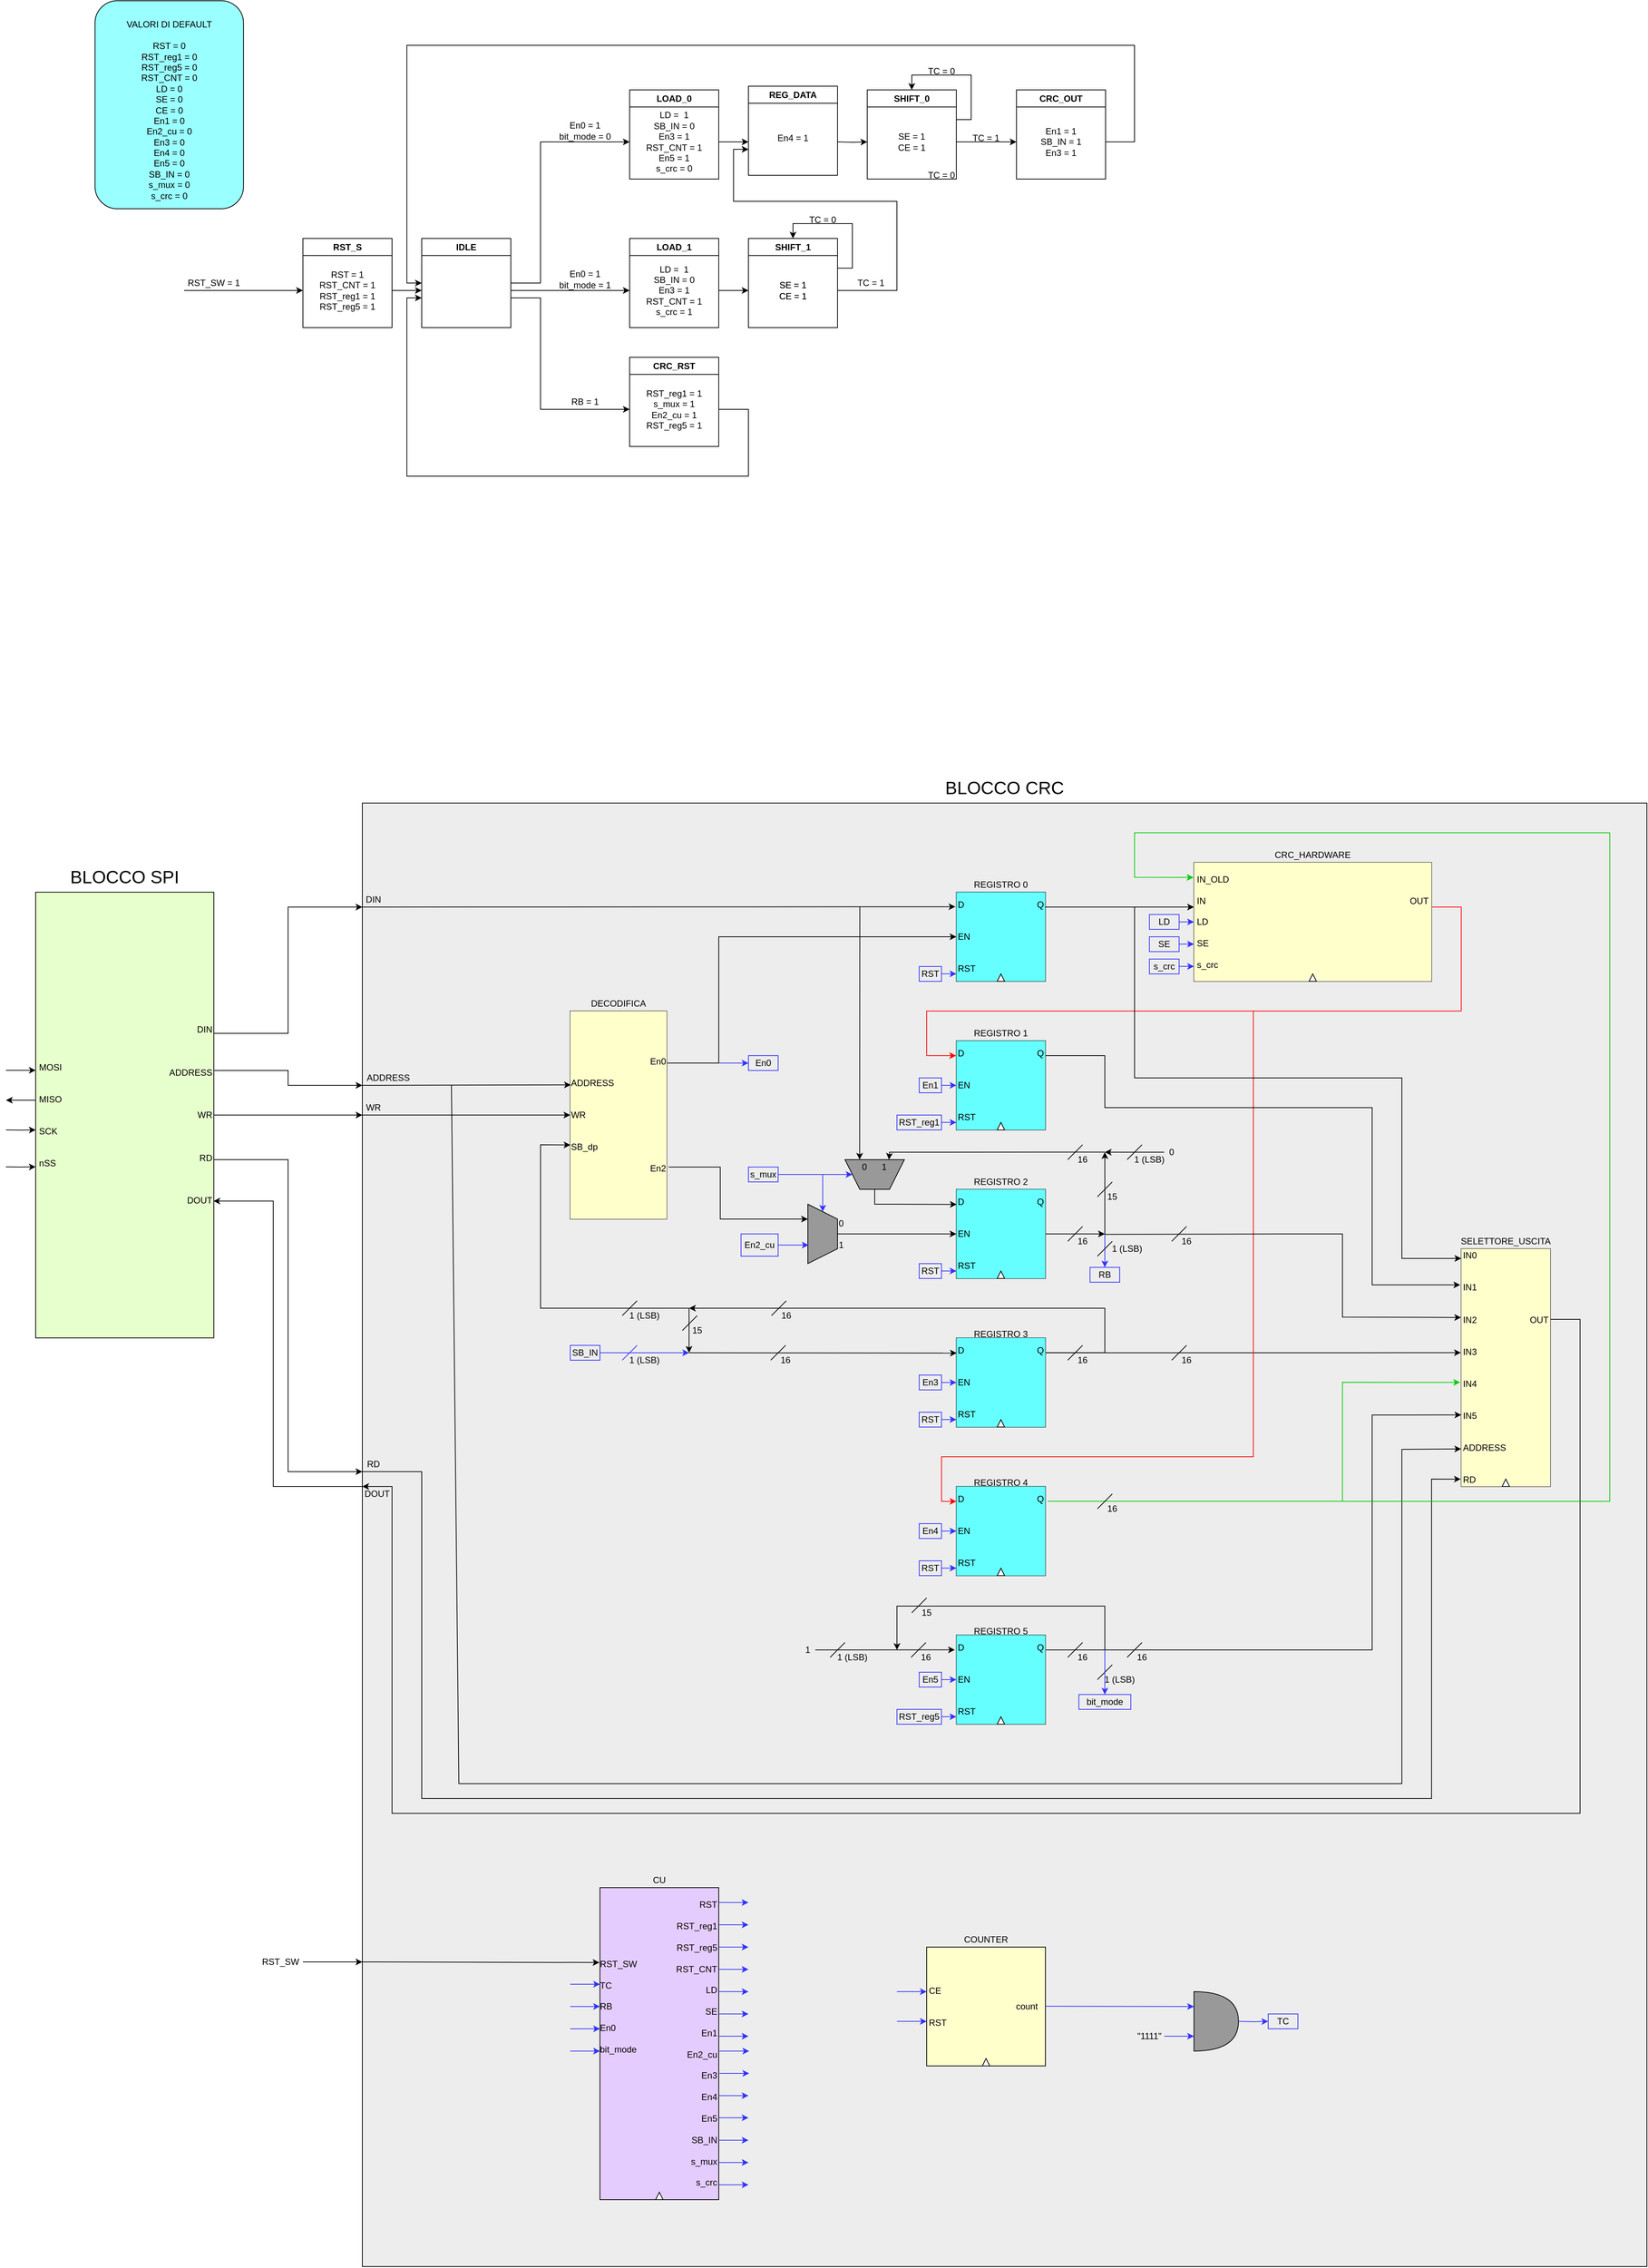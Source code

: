 <mxfile version="23.0.1" type="github">
  <diagram name="Pagina-1" id="f1sffyFF8ADrPdIEwUCC">
    <mxGraphModel dx="1802" dy="2408" grid="1" gridSize="10" guides="1" tooltips="1" connect="1" arrows="1" fold="1" page="1" pageScale="1" pageWidth="2336" pageHeight="1654" math="0" shadow="0">
      <root>
        <mxCell id="0" />
        <mxCell id="1" parent="0" />
        <mxCell id="7T8Nrw3sL6te4_rMvr3A-151" value="" style="rounded=0;whiteSpace=wrap;html=1;fillColor=#EDEDED;strokeColor=#000000;" parent="1" vertex="1">
          <mxGeometry x="520" y="-520" width="1730" height="1970" as="geometry" />
        </mxCell>
        <mxCell id="7T8Nrw3sL6te4_rMvr3A-3" value="RST_SW = 1" style="text;html=1;strokeColor=none;fillColor=none;align=center;verticalAlign=middle;whiteSpace=wrap;rounded=0;" parent="1" vertex="1">
          <mxGeometry x="279.97" y="-1235" width="80" height="30" as="geometry" />
        </mxCell>
        <mxCell id="7T8Nrw3sL6te4_rMvr3A-4" value="" style="endArrow=classic;html=1;rounded=0;entryX=0;entryY=0.5;entryDx=0;entryDy=0;" parent="1" target="7T8Nrw3sL6te4_rMvr3A-6" edge="1">
          <mxGeometry width="50" height="50" relative="1" as="geometry">
            <mxPoint x="279.97" y="-1210" as="sourcePoint" />
            <mxPoint x="280.21" y="-1200.7" as="targetPoint" />
            <Array as="points">
              <mxPoint x="359.97" y="-1210" />
            </Array>
          </mxGeometry>
        </mxCell>
        <mxCell id="7T8Nrw3sL6te4_rMvr3A-5" value="RST_S" style="swimlane;whiteSpace=wrap;html=1;" parent="1" vertex="1">
          <mxGeometry x="439.97" y="-1280" width="120" height="120" as="geometry" />
        </mxCell>
        <mxCell id="7T8Nrw3sL6te4_rMvr3A-6" value="RST = 1&lt;br&gt;RST_CNT = 1&lt;br&gt;RST_reg1 = 1&lt;br&gt;RST_reg5 = 1" style="text;html=1;strokeColor=none;fillColor=none;align=center;verticalAlign=middle;whiteSpace=wrap;rounded=0;" parent="7T8Nrw3sL6te4_rMvr3A-5" vertex="1">
          <mxGeometry y="20" width="120" height="100" as="geometry" />
        </mxCell>
        <mxCell id="7T8Nrw3sL6te4_rMvr3A-9" style="edgeStyle=orthogonalEdgeStyle;rounded=0;orthogonalLoop=1;jettySize=auto;html=1;entryX=0;entryY=0.5;entryDx=0;entryDy=0;" parent="1" source="7T8Nrw3sL6te4_rMvr3A-14" target="7T8Nrw3sL6te4_rMvr3A-20" edge="1">
          <mxGeometry relative="1" as="geometry">
            <Array as="points">
              <mxPoint x="759.97" y="-1199.96" />
              <mxPoint x="759.97" y="-1049.96" />
            </Array>
          </mxGeometry>
        </mxCell>
        <mxCell id="n60EglObh9P4DY1axBTk-12" style="edgeStyle=orthogonalEdgeStyle;rounded=0;orthogonalLoop=1;jettySize=auto;html=1;entryX=0;entryY=0.5;entryDx=0;entryDy=0;" parent="1" source="7T8Nrw3sL6te4_rMvr3A-14" target="n60EglObh9P4DY1axBTk-2" edge="1">
          <mxGeometry relative="1" as="geometry">
            <Array as="points">
              <mxPoint x="749.97" y="-1209.96" />
              <mxPoint x="749.97" y="-1209.96" />
            </Array>
          </mxGeometry>
        </mxCell>
        <mxCell id="n60EglObh9P4DY1axBTk-18" style="edgeStyle=orthogonalEdgeStyle;rounded=0;orthogonalLoop=1;jettySize=auto;html=1;entryX=0;entryY=0.5;entryDx=0;entryDy=0;" parent="1" source="7T8Nrw3sL6te4_rMvr3A-14" target="7T8Nrw3sL6te4_rMvr3A-17" edge="1">
          <mxGeometry relative="1" as="geometry">
            <Array as="points">
              <mxPoint x="759.97" y="-1219.96" />
              <mxPoint x="759.97" y="-1409.96" />
            </Array>
          </mxGeometry>
        </mxCell>
        <mxCell id="7T8Nrw3sL6te4_rMvr3A-14" value="IDLE" style="swimlane;whiteSpace=wrap;html=1;" parent="1" vertex="1">
          <mxGeometry x="599.97" y="-1280" width="120" height="120" as="geometry" />
        </mxCell>
        <mxCell id="7T8Nrw3sL6te4_rMvr3A-15" value="" style="edgeStyle=orthogonalEdgeStyle;rounded=0;orthogonalLoop=1;jettySize=auto;html=1;" parent="1" source="7T8Nrw3sL6te4_rMvr3A-6" edge="1">
          <mxGeometry relative="1" as="geometry">
            <mxPoint x="599.97" y="-1210" as="targetPoint" />
          </mxGeometry>
        </mxCell>
        <mxCell id="7T8Nrw3sL6te4_rMvr3A-16" value="LOAD_0" style="swimlane;whiteSpace=wrap;html=1;" parent="1" vertex="1">
          <mxGeometry x="879.97" y="-1480" width="120" height="120" as="geometry" />
        </mxCell>
        <mxCell id="7T8Nrw3sL6te4_rMvr3A-17" value="LD =&amp;nbsp; 1&lt;br&gt;SB_IN = 0&lt;br&gt;En3 = 1&lt;br&gt;RST_CNT = 1&lt;br&gt;En5 = 1&lt;br&gt;s_crc = 0" style="text;html=1;strokeColor=none;fillColor=none;align=center;verticalAlign=middle;whiteSpace=wrap;rounded=0;" parent="7T8Nrw3sL6te4_rMvr3A-16" vertex="1">
          <mxGeometry y="20" width="120" height="100" as="geometry" />
        </mxCell>
        <mxCell id="7T8Nrw3sL6te4_rMvr3A-18" value="En0 = 1&lt;br&gt;bit_mode = 0" style="text;html=1;strokeColor=none;fillColor=none;align=center;verticalAlign=middle;whiteSpace=wrap;rounded=0;" parent="1" vertex="1">
          <mxGeometry x="779.97" y="-1440" width="80" height="30" as="geometry" />
        </mxCell>
        <mxCell id="7T8Nrw3sL6te4_rMvr3A-19" value="CRC_RST" style="swimlane;whiteSpace=wrap;html=1;" parent="1" vertex="1">
          <mxGeometry x="879.97" y="-1119.96" width="120" height="120" as="geometry" />
        </mxCell>
        <mxCell id="7T8Nrw3sL6te4_rMvr3A-20" value="RST_reg1 = 1&lt;br&gt;s_mux = 1&lt;br&gt;En2_cu = 1&lt;br&gt;RST_reg5 = 1" style="text;html=1;strokeColor=none;fillColor=none;align=center;verticalAlign=middle;whiteSpace=wrap;rounded=0;" parent="7T8Nrw3sL6te4_rMvr3A-19" vertex="1">
          <mxGeometry y="20" width="120" height="100" as="geometry" />
        </mxCell>
        <mxCell id="7T8Nrw3sL6te4_rMvr3A-28" value="RB = 1" style="text;html=1;strokeColor=none;fillColor=none;align=center;verticalAlign=middle;whiteSpace=wrap;rounded=0;" parent="1" vertex="1">
          <mxGeometry x="789.97" y="-1074.96" width="60" height="30" as="geometry" />
        </mxCell>
        <mxCell id="7T8Nrw3sL6te4_rMvr3A-37" value="" style="edgeStyle=orthogonalEdgeStyle;rounded=0;orthogonalLoop=1;jettySize=auto;html=1;" parent="1" source="7T8Nrw3sL6te4_rMvr3A-17" edge="1">
          <mxGeometry relative="1" as="geometry">
            <mxPoint x="1039.97" y="-1410" as="targetPoint" />
          </mxGeometry>
        </mxCell>
        <mxCell id="7T8Nrw3sL6te4_rMvr3A-38" value="SHIFT_0" style="swimlane;whiteSpace=wrap;html=1;" parent="1" vertex="1">
          <mxGeometry x="1199.97" y="-1480" width="120" height="120" as="geometry" />
        </mxCell>
        <mxCell id="7T8Nrw3sL6te4_rMvr3A-39" style="edgeStyle=orthogonalEdgeStyle;rounded=0;orthogonalLoop=1;jettySize=auto;html=1;entryX=0.5;entryY=0;entryDx=0;entryDy=0;" parent="7T8Nrw3sL6te4_rMvr3A-38" source="7T8Nrw3sL6te4_rMvr3A-40" target="7T8Nrw3sL6te4_rMvr3A-38" edge="1">
          <mxGeometry relative="1" as="geometry">
            <Array as="points">
              <mxPoint x="140" y="40" />
              <mxPoint x="140" y="-20" />
              <mxPoint x="60" y="-20" />
            </Array>
          </mxGeometry>
        </mxCell>
        <mxCell id="7T8Nrw3sL6te4_rMvr3A-40" value="SE = 1&lt;br&gt;CE = 1" style="text;html=1;strokeColor=none;fillColor=none;align=center;verticalAlign=middle;whiteSpace=wrap;rounded=0;" parent="7T8Nrw3sL6te4_rMvr3A-38" vertex="1">
          <mxGeometry y="20" width="120" height="100" as="geometry" />
        </mxCell>
        <mxCell id="7T8Nrw3sL6te4_rMvr3A-42" value="CRC_OUT" style="swimlane;whiteSpace=wrap;html=1;" parent="1" vertex="1">
          <mxGeometry x="1400.97" y="-1480" width="120" height="120" as="geometry" />
        </mxCell>
        <mxCell id="7T8Nrw3sL6te4_rMvr3A-43" value="En1 = 1&lt;br&gt;SB_IN = 1&lt;br&gt;En3 = 1" style="text;html=1;strokeColor=none;fillColor=none;align=center;verticalAlign=middle;whiteSpace=wrap;rounded=0;" parent="7T8Nrw3sL6te4_rMvr3A-42" vertex="1">
          <mxGeometry y="20" width="120" height="100" as="geometry" />
        </mxCell>
        <mxCell id="7T8Nrw3sL6te4_rMvr3A-44" value="" style="edgeStyle=orthogonalEdgeStyle;rounded=0;orthogonalLoop=1;jettySize=auto;html=1;" parent="1" source="7T8Nrw3sL6te4_rMvr3A-40" target="7T8Nrw3sL6te4_rMvr3A-43" edge="1">
          <mxGeometry relative="1" as="geometry" />
        </mxCell>
        <mxCell id="7T8Nrw3sL6te4_rMvr3A-45" value="TC = 0" style="text;html=1;strokeColor=none;fillColor=none;align=center;verticalAlign=middle;whiteSpace=wrap;rounded=0;" parent="1" vertex="1">
          <mxGeometry x="1269.97" y="-1519.96" width="60" height="30" as="geometry" />
        </mxCell>
        <mxCell id="7T8Nrw3sL6te4_rMvr3A-46" value="TC = 1" style="text;html=1;strokeColor=none;fillColor=none;align=center;verticalAlign=middle;whiteSpace=wrap;rounded=0;" parent="1" vertex="1">
          <mxGeometry x="1329.97" y="-1430" width="60" height="30" as="geometry" />
        </mxCell>
        <mxCell id="7T8Nrw3sL6te4_rMvr3A-48" style="edgeStyle=orthogonalEdgeStyle;rounded=0;orthogonalLoop=1;jettySize=auto;html=1;entryX=0;entryY=0.5;entryDx=0;entryDy=0;" parent="1" source="7T8Nrw3sL6te4_rMvr3A-43" target="7T8Nrw3sL6te4_rMvr3A-14" edge="1">
          <mxGeometry relative="1" as="geometry">
            <mxPoint x="1409.97" y="-1410" as="targetPoint" />
            <Array as="points">
              <mxPoint x="1559.97" y="-1409.96" />
              <mxPoint x="1559.97" y="-1539.96" />
              <mxPoint x="579.97" y="-1539.96" />
              <mxPoint x="579.97" y="-1219.96" />
            </Array>
          </mxGeometry>
        </mxCell>
        <mxCell id="7T8Nrw3sL6te4_rMvr3A-61" style="edgeStyle=orthogonalEdgeStyle;rounded=0;orthogonalLoop=1;jettySize=auto;html=1;" parent="1" source="7T8Nrw3sL6te4_rMvr3A-20" edge="1">
          <mxGeometry relative="1" as="geometry">
            <mxPoint x="599.97" y="-1199.96" as="targetPoint" />
            <Array as="points">
              <mxPoint x="1039.97" y="-1049.96" />
              <mxPoint x="1039.97" y="-959.96" />
              <mxPoint x="579.97" y="-959.96" />
              <mxPoint x="579.97" y="-1199.96" />
            </Array>
          </mxGeometry>
        </mxCell>
        <mxCell id="7T8Nrw3sL6te4_rMvr3A-62" value="" style="rounded=1;whiteSpace=wrap;html=1;fillColor=#99FFFF;" parent="1" vertex="1">
          <mxGeometry x="159.97" y="-1600.04" width="200" height="280.04" as="geometry" />
        </mxCell>
        <mxCell id="7T8Nrw3sL6te4_rMvr3A-63" value="&lt;br style=&quot;border-color: var(--border-color);&quot;&gt;VALORI DI DEFAULT&lt;br&gt;&lt;br style=&quot;border-color: var(--border-color);&quot;&gt;&lt;span style=&quot;border-color: var(--border-color);&quot;&gt;RST = 0&lt;/span&gt;&lt;br style=&quot;border-color: var(--border-color);&quot;&gt;&lt;span style=&quot;border-color: var(--border-color);&quot;&gt;RST_reg1 = 0&lt;/span&gt;&lt;br style=&quot;border-color: var(--border-color);&quot;&gt;&lt;span style=&quot;border-color: var(--border-color);&quot;&gt;RST_reg5 = 0&lt;/span&gt;&lt;br style=&quot;border-color: var(--border-color);&quot;&gt;&lt;span style=&quot;border-color: var(--border-color);&quot;&gt;RST_CNT = 0&lt;/span&gt;&lt;br style=&quot;border-color: var(--border-color);&quot;&gt;&lt;span style=&quot;border-color: var(--border-color);&quot;&gt;LD = 0&lt;/span&gt;&lt;br style=&quot;border-color: var(--border-color);&quot;&gt;&lt;span style=&quot;border-color: var(--border-color);&quot;&gt;SE = 0&lt;/span&gt;&lt;br style=&quot;border-color: var(--border-color);&quot;&gt;&lt;span style=&quot;border-color: var(--border-color);&quot;&gt;CE = 0&lt;/span&gt;&lt;br style=&quot;border-color: var(--border-color);&quot;&gt;&lt;span style=&quot;border-color: var(--border-color);&quot;&gt;En1 = 0&lt;/span&gt;&lt;br style=&quot;border-color: var(--border-color);&quot;&gt;&lt;span style=&quot;border-color: var(--border-color);&quot;&gt;En2_cu = 0&lt;/span&gt;&lt;br style=&quot;border-color: var(--border-color);&quot;&gt;&lt;span style=&quot;border-color: var(--border-color);&quot;&gt;En3 = 0&lt;/span&gt;&lt;br style=&quot;border-color: var(--border-color);&quot;&gt;&lt;span style=&quot;border-color: var(--border-color);&quot;&gt;En4 = 0&lt;/span&gt;&lt;br style=&quot;border-color: var(--border-color);&quot;&gt;&lt;span style=&quot;border-color: var(--border-color);&quot;&gt;En5 = 0&lt;/span&gt;&lt;br style=&quot;border-color: var(--border-color);&quot;&gt;&lt;span style=&quot;border-color: var(--border-color);&quot;&gt;SB_IN = 0&lt;/span&gt;&lt;br style=&quot;border-color: var(--border-color);&quot;&gt;&lt;span style=&quot;border-color: var(--border-color);&quot;&gt;s_mux = 0&lt;/span&gt;&lt;br style=&quot;border-color: var(--border-color);&quot;&gt;&lt;span style=&quot;border-color: var(--border-color);&quot;&gt;s_crc = 0&lt;/span&gt;" style="text;html=1;strokeColor=none;fillColor=none;align=center;verticalAlign=middle;whiteSpace=wrap;rounded=0;" parent="1" vertex="1">
          <mxGeometry x="159.97" y="-1600.04" width="200" height="280.04" as="geometry" />
        </mxCell>
        <mxCell id="7T8Nrw3sL6te4_rMvr3A-65" value="&lt;font style=&quot;font-size: 24px;&quot;&gt;BLOCCO SPI&lt;/font&gt;" style="text;html=1;strokeColor=none;fillColor=none;align=center;verticalAlign=middle;whiteSpace=wrap;rounded=0;" parent="1" vertex="1">
          <mxGeometry x="80" y="-440" width="240" height="40" as="geometry" />
        </mxCell>
        <mxCell id="7T8Nrw3sL6te4_rMvr3A-244" style="edgeStyle=orthogonalEdgeStyle;rounded=0;orthogonalLoop=1;jettySize=auto;html=1;entryX=0;entryY=1;entryDx=0;entryDy=0;" parent="1" source="7T8Nrw3sL6te4_rMvr3A-64" target="7T8Nrw3sL6te4_rMvr3A-233" edge="1">
          <mxGeometry relative="1" as="geometry">
            <Array as="points">
              <mxPoint x="420" y="-160" />
              <mxPoint x="420" y="-140" />
            </Array>
          </mxGeometry>
        </mxCell>
        <mxCell id="7T8Nrw3sL6te4_rMvr3A-64" value="" style="rounded=0;whiteSpace=wrap;html=1;fillColor=#E6FFCC;" parent="1" vertex="1">
          <mxGeometry x="80" y="-400" width="240" height="600" as="geometry" />
        </mxCell>
        <mxCell id="7T8Nrw3sL6te4_rMvr3A-66" value="" style="rounded=0;whiteSpace=wrap;html=1;" parent="1" vertex="1">
          <mxGeometry x="1320" y="-400" width="120" height="120" as="geometry" />
        </mxCell>
        <mxCell id="7T8Nrw3sL6te4_rMvr3A-67" value="&lt;div style=&quot;text-align: justify;&quot;&gt;&lt;span style=&quot;background-color: initial;&quot;&gt;D&lt;span style=&quot;white-space: pre;&quot;&gt;&#x9;&lt;/span&gt;&lt;span style=&quot;white-space: pre;&quot;&gt;&#x9;&lt;/span&gt;&lt;span style=&quot;white-space: pre;&quot;&gt;&#x9;&lt;span style=&quot;white-space: pre;&quot;&gt;&#x9;&lt;/span&gt;&lt;/span&gt;&lt;/span&gt;&lt;span style=&quot;background-color: initial;&quot;&gt;Q&lt;/span&gt;&lt;/div&gt;&lt;div style=&quot;text-align: justify;&quot;&gt;&lt;span style=&quot;font-size: 12px;&quot;&gt;&lt;br&gt;&lt;/span&gt;&lt;/div&gt;&lt;div style=&quot;text-align: justify;&quot;&gt;&lt;span style=&quot;font-size: 12px;&quot;&gt;&lt;br&gt;&lt;/span&gt;&lt;/div&gt;&lt;div style=&quot;text-align: justify;&quot;&gt;&lt;span style=&quot;background-color: initial;&quot;&gt;EN&lt;/span&gt;&lt;/div&gt;&lt;div style=&quot;text-align: justify;&quot;&gt;&lt;span style=&quot;font-size: 12px;&quot;&gt;&lt;br&gt;&lt;/span&gt;&lt;/div&gt;&lt;div style=&quot;text-align: justify;&quot;&gt;&lt;span style=&quot;font-size: 12px;&quot;&gt;&lt;br&gt;&lt;/span&gt;&lt;/div&gt;&lt;div style=&quot;text-align: justify;&quot;&gt;&lt;span style=&quot;background-color: initial;&quot;&gt;RST&lt;/span&gt;&lt;/div&gt;" style="text;html=1;strokeColor=none;fillColor=#66FFFF;align=center;verticalAlign=middle;whiteSpace=wrap;rounded=0;" parent="1" vertex="1">
          <mxGeometry x="1320" y="-400" width="120" height="120" as="geometry" />
        </mxCell>
        <mxCell id="7T8Nrw3sL6te4_rMvr3A-68" value="REGISTRO 0" style="text;html=1;strokeColor=none;fillColor=none;align=center;verticalAlign=middle;whiteSpace=wrap;rounded=0;" parent="1" vertex="1">
          <mxGeometry x="1320" y="-420" width="120" height="20" as="geometry" />
        </mxCell>
        <mxCell id="7T8Nrw3sL6te4_rMvr3A-69" value="" style="triangle;whiteSpace=wrap;html=1;rotation=-90;" parent="1" vertex="1">
          <mxGeometry x="1375" y="-290" width="10" height="10" as="geometry" />
        </mxCell>
        <mxCell id="7T8Nrw3sL6te4_rMvr3A-70" value="" style="rounded=0;whiteSpace=wrap;html=1;" parent="1" vertex="1">
          <mxGeometry x="1320" y="-200" width="120" height="120" as="geometry" />
        </mxCell>
        <mxCell id="7T8Nrw3sL6te4_rMvr3A-71" value="&lt;div style=&quot;text-align: justify;&quot;&gt;&lt;span style=&quot;background-color: initial;&quot;&gt;D&lt;span style=&quot;white-space: pre;&quot;&gt;&#x9;&lt;/span&gt;&lt;span style=&quot;white-space: pre;&quot;&gt;&#x9;&lt;/span&gt;&lt;span style=&quot;white-space: pre;&quot;&gt;&#x9;&lt;span style=&quot;white-space: pre;&quot;&gt;&#x9;&lt;/span&gt;&lt;/span&gt;&lt;/span&gt;&lt;span style=&quot;background-color: initial;&quot;&gt;Q&lt;/span&gt;&lt;/div&gt;&lt;div style=&quot;text-align: justify;&quot;&gt;&lt;span style=&quot;font-size: 12px;&quot;&gt;&lt;br&gt;&lt;/span&gt;&lt;/div&gt;&lt;div style=&quot;text-align: justify;&quot;&gt;&lt;span style=&quot;font-size: 12px;&quot;&gt;&lt;br&gt;&lt;/span&gt;&lt;/div&gt;&lt;div style=&quot;text-align: justify;&quot;&gt;&lt;span style=&quot;background-color: initial;&quot;&gt;EN&lt;/span&gt;&lt;/div&gt;&lt;div style=&quot;text-align: justify;&quot;&gt;&lt;span style=&quot;font-size: 12px;&quot;&gt;&lt;br&gt;&lt;/span&gt;&lt;/div&gt;&lt;div style=&quot;text-align: justify;&quot;&gt;&lt;span style=&quot;font-size: 12px;&quot;&gt;&lt;br&gt;&lt;/span&gt;&lt;/div&gt;&lt;div style=&quot;text-align: justify;&quot;&gt;&lt;span style=&quot;background-color: initial;&quot;&gt;RST&lt;/span&gt;&lt;/div&gt;" style="text;html=1;strokeColor=none;fillColor=#66FFFF;align=center;verticalAlign=middle;whiteSpace=wrap;rounded=0;" parent="1" vertex="1">
          <mxGeometry x="1320" y="-200" width="120" height="120" as="geometry" />
        </mxCell>
        <mxCell id="7T8Nrw3sL6te4_rMvr3A-72" value="REGISTRO 1" style="text;html=1;strokeColor=none;fillColor=none;align=center;verticalAlign=middle;whiteSpace=wrap;rounded=0;" parent="1" vertex="1">
          <mxGeometry x="1320" y="-220" width="120" height="20" as="geometry" />
        </mxCell>
        <mxCell id="7T8Nrw3sL6te4_rMvr3A-73" value="" style="triangle;whiteSpace=wrap;html=1;rotation=-90;" parent="1" vertex="1">
          <mxGeometry x="1375" y="-90" width="10" height="10" as="geometry" />
        </mxCell>
        <mxCell id="7T8Nrw3sL6te4_rMvr3A-74" value="" style="rounded=0;whiteSpace=wrap;html=1;" parent="1" vertex="1">
          <mxGeometry x="1320" width="120" height="120" as="geometry" />
        </mxCell>
        <mxCell id="7T8Nrw3sL6te4_rMvr3A-117" style="edgeStyle=orthogonalEdgeStyle;rounded=0;orthogonalLoop=1;jettySize=auto;html=1;entryX=1;entryY=0;entryDx=0;entryDy=0;" parent="1" source="7T8Nrw3sL6te4_rMvr3A-75" target="7T8Nrw3sL6te4_rMvr3A-104" edge="1">
          <mxGeometry relative="1" as="geometry">
            <Array as="points">
              <mxPoint x="1490" y="60" />
              <mxPoint x="1490" y="60" />
            </Array>
          </mxGeometry>
        </mxCell>
        <mxCell id="7T8Nrw3sL6te4_rMvr3A-75" value="&lt;div style=&quot;text-align: justify;&quot;&gt;&lt;span style=&quot;background-color: initial;&quot;&gt;D&lt;span style=&quot;white-space: pre;&quot;&gt;&#x9;&lt;/span&gt;&lt;span style=&quot;white-space: pre;&quot;&gt;&#x9;&lt;/span&gt;&lt;span style=&quot;white-space: pre;&quot;&gt;&#x9;&lt;span style=&quot;white-space: pre;&quot;&gt;&#x9;&lt;/span&gt;&lt;/span&gt;&lt;/span&gt;&lt;span style=&quot;background-color: initial;&quot;&gt;Q&lt;/span&gt;&lt;/div&gt;&lt;div style=&quot;text-align: justify;&quot;&gt;&lt;span style=&quot;font-size: 12px;&quot;&gt;&lt;br&gt;&lt;/span&gt;&lt;/div&gt;&lt;div style=&quot;text-align: justify;&quot;&gt;&lt;span style=&quot;font-size: 12px;&quot;&gt;&lt;br&gt;&lt;/span&gt;&lt;/div&gt;&lt;div style=&quot;text-align: justify;&quot;&gt;&lt;span style=&quot;background-color: initial;&quot;&gt;EN&lt;/span&gt;&lt;/div&gt;&lt;div style=&quot;text-align: justify;&quot;&gt;&lt;span style=&quot;font-size: 12px;&quot;&gt;&lt;br&gt;&lt;/span&gt;&lt;/div&gt;&lt;div style=&quot;text-align: justify;&quot;&gt;&lt;span style=&quot;font-size: 12px;&quot;&gt;&lt;br&gt;&lt;/span&gt;&lt;/div&gt;&lt;div style=&quot;text-align: justify;&quot;&gt;&lt;span style=&quot;background-color: initial;&quot;&gt;RST&lt;/span&gt;&lt;/div&gt;" style="text;html=1;strokeColor=none;fillColor=#66FFFF;align=center;verticalAlign=middle;whiteSpace=wrap;rounded=0;" parent="1" vertex="1">
          <mxGeometry x="1320" width="120" height="120" as="geometry" />
        </mxCell>
        <mxCell id="7T8Nrw3sL6te4_rMvr3A-76" value="REGISTRO 2" style="text;html=1;strokeColor=none;fillColor=none;align=center;verticalAlign=middle;whiteSpace=wrap;rounded=0;" parent="1" vertex="1">
          <mxGeometry x="1320" y="-20" width="120" height="20" as="geometry" />
        </mxCell>
        <mxCell id="7T8Nrw3sL6te4_rMvr3A-77" value="" style="triangle;whiteSpace=wrap;html=1;rotation=-90;" parent="1" vertex="1">
          <mxGeometry x="1375" y="110" width="10" height="10" as="geometry" />
        </mxCell>
        <mxCell id="7T8Nrw3sL6te4_rMvr3A-78" value="" style="rounded=0;whiteSpace=wrap;html=1;" parent="1" vertex="1">
          <mxGeometry x="1320" y="200" width="120" height="120" as="geometry" />
        </mxCell>
        <mxCell id="7T8Nrw3sL6te4_rMvr3A-116" style="edgeStyle=orthogonalEdgeStyle;rounded=0;orthogonalLoop=1;jettySize=auto;html=1;exitX=1;exitY=0.166;exitDx=0;exitDy=0;exitPerimeter=0;" parent="1" source="7T8Nrw3sL6te4_rMvr3A-79" edge="1">
          <mxGeometry relative="1" as="geometry">
            <mxPoint x="960" y="160" as="targetPoint" />
            <mxPoint x="1560" y="220" as="sourcePoint" />
            <Array as="points">
              <mxPoint x="1520" y="220" />
              <mxPoint x="1520" y="160" />
            </Array>
          </mxGeometry>
        </mxCell>
        <mxCell id="7T8Nrw3sL6te4_rMvr3A-146" style="edgeStyle=orthogonalEdgeStyle;rounded=0;orthogonalLoop=1;jettySize=auto;html=1;entryX=-0.005;entryY=0.437;entryDx=0;entryDy=0;entryPerimeter=0;" parent="1" source="7T8Nrw3sL6te4_rMvr3A-79" target="7T8Nrw3sL6te4_rMvr3A-138" edge="1">
          <mxGeometry relative="1" as="geometry">
            <Array as="points">
              <mxPoint x="1850" y="220" />
              <mxPoint x="1850" y="220" />
            </Array>
          </mxGeometry>
        </mxCell>
        <mxCell id="7T8Nrw3sL6te4_rMvr3A-79" value="&lt;div style=&quot;text-align: justify;&quot;&gt;&lt;span style=&quot;background-color: initial;&quot;&gt;D&lt;span style=&quot;white-space: pre;&quot;&gt;&#x9;&lt;/span&gt;&lt;span style=&quot;white-space: pre;&quot;&gt;&#x9;&lt;/span&gt;&lt;span style=&quot;white-space: pre;&quot;&gt;&#x9;&lt;span style=&quot;white-space: pre;&quot;&gt;&#x9;&lt;/span&gt;&lt;/span&gt;&lt;/span&gt;&lt;span style=&quot;background-color: initial;&quot;&gt;Q&lt;/span&gt;&lt;/div&gt;&lt;div style=&quot;text-align: justify;&quot;&gt;&lt;span style=&quot;font-size: 12px;&quot;&gt;&lt;br&gt;&lt;/span&gt;&lt;/div&gt;&lt;div style=&quot;text-align: justify;&quot;&gt;&lt;span style=&quot;font-size: 12px;&quot;&gt;&lt;br&gt;&lt;/span&gt;&lt;/div&gt;&lt;div style=&quot;text-align: justify;&quot;&gt;&lt;span style=&quot;background-color: initial;&quot;&gt;EN&lt;/span&gt;&lt;/div&gt;&lt;div style=&quot;text-align: justify;&quot;&gt;&lt;span style=&quot;font-size: 12px;&quot;&gt;&lt;br&gt;&lt;/span&gt;&lt;/div&gt;&lt;div style=&quot;text-align: justify;&quot;&gt;&lt;span style=&quot;font-size: 12px;&quot;&gt;&lt;br&gt;&lt;/span&gt;&lt;/div&gt;&lt;div style=&quot;text-align: justify;&quot;&gt;&lt;span style=&quot;background-color: initial;&quot;&gt;RST&lt;/span&gt;&lt;/div&gt;" style="text;html=1;strokeColor=none;fillColor=#66FFFF;align=center;verticalAlign=middle;whiteSpace=wrap;rounded=0;" parent="1" vertex="1">
          <mxGeometry x="1320" y="200" width="120" height="120" as="geometry" />
        </mxCell>
        <mxCell id="7T8Nrw3sL6te4_rMvr3A-80" value="REGISTRO 3" style="text;html=1;strokeColor=none;fillColor=none;align=center;verticalAlign=middle;whiteSpace=wrap;rounded=0;" parent="1" vertex="1">
          <mxGeometry x="1320" y="180" width="120" height="30" as="geometry" />
        </mxCell>
        <mxCell id="7T8Nrw3sL6te4_rMvr3A-81" value="" style="triangle;whiteSpace=wrap;html=1;rotation=-90;" parent="1" vertex="1">
          <mxGeometry x="1375" y="310" width="10" height="10" as="geometry" />
        </mxCell>
        <mxCell id="7T8Nrw3sL6te4_rMvr3A-82" value="" style="rounded=0;whiteSpace=wrap;html=1;" parent="1" vertex="1">
          <mxGeometry x="800" y="-240" width="130" height="280" as="geometry" />
        </mxCell>
        <mxCell id="7T8Nrw3sL6te4_rMvr3A-86" style="edgeStyle=orthogonalEdgeStyle;rounded=0;orthogonalLoop=1;jettySize=auto;html=1;entryX=0.25;entryY=1;entryDx=0;entryDy=0;" parent="1" target="7T8Nrw3sL6te4_rMvr3A-88" edge="1">
          <mxGeometry relative="1" as="geometry">
            <mxPoint x="1119.98" y="42.08" as="targetPoint" />
            <Array as="points">
              <mxPoint x="1002" y="-30" />
              <mxPoint x="1002" y="40" />
            </Array>
            <mxPoint x="932.5" y="-30.0" as="sourcePoint" />
          </mxGeometry>
        </mxCell>
        <mxCell id="7T8Nrw3sL6te4_rMvr3A-83" value="&lt;div style=&quot;text-align: justify;&quot;&gt;&lt;span style=&quot;background-color: initial;&quot;&gt;&lt;span style=&quot;white-space: pre;&quot;&gt;&#x9;&lt;/span&gt;&lt;span style=&quot;white-space: pre;&quot;&gt;&#x9;&lt;/span&gt;&lt;span style=&quot;white-space: pre;&quot;&gt;&#x9;&lt;/span&gt;&lt;span style=&quot;white-space: pre;&quot;&gt;&#x9;&lt;/span&gt;En0&lt;/span&gt;&lt;/div&gt;&lt;div style=&quot;text-align: justify;&quot;&gt;&lt;span style=&quot;font-size: 12px;&quot;&gt;&lt;br&gt;&lt;/span&gt;&lt;/div&gt;&lt;div style=&quot;text-align: justify;&quot;&gt;&lt;span style=&quot;background-color: initial;&quot;&gt;ADDRESS&lt;/span&gt;&lt;/div&gt;&lt;div style=&quot;text-align: justify;&quot;&gt;&lt;span style=&quot;font-size: 12px;&quot;&gt;&lt;br&gt;&lt;/span&gt;&lt;/div&gt;&lt;div style=&quot;text-align: justify;&quot;&gt;&lt;span style=&quot;font-size: 12px;&quot;&gt;&lt;br&gt;&lt;/span&gt;&lt;/div&gt;&lt;div style=&quot;text-align: justify;&quot;&gt;&lt;span style=&quot;background-color: initial;&quot;&gt;WR&lt;/span&gt;&lt;/div&gt;&lt;div style=&quot;text-align: justify;&quot;&gt;&lt;span style=&quot;font-size: 12px;&quot;&gt;&lt;br&gt;&lt;/span&gt;&lt;/div&gt;&lt;div style=&quot;text-align: justify;&quot;&gt;&lt;span style=&quot;font-size: 12px;&quot;&gt;&lt;br&gt;&lt;/span&gt;&lt;/div&gt;&lt;div style=&quot;text-align: justify;&quot;&gt;&lt;span style=&quot;background-color: initial;&quot;&gt;SB_dp&lt;/span&gt;&lt;/div&gt;&lt;div style=&quot;text-align: justify;&quot;&gt;&lt;span style=&quot;font-size: 12px;&quot;&gt;&lt;br&gt;&lt;/span&gt;&lt;/div&gt;&lt;div style=&quot;text-align: justify;&quot;&gt;&lt;span style=&quot;background-color: initial; white-space: pre;&quot;&gt;&#x9;&lt;/span&gt;&lt;span style=&quot;background-color: initial; white-space: pre;&quot;&gt;&#x9;&lt;/span&gt;&lt;span style=&quot;background-color: initial; white-space: pre;&quot;&gt;&#x9;&lt;/span&gt;&lt;span style=&quot;background-color: initial; white-space: pre;&quot;&gt;&#x9;&lt;/span&gt;&lt;span style=&quot;background-color: initial;&quot;&gt;En2&lt;/span&gt;&lt;/div&gt;" style="text;html=1;strokeColor=none;fillColor=#FFFFCC;align=center;verticalAlign=middle;whiteSpace=wrap;rounded=0;" parent="1" vertex="1">
          <mxGeometry x="800" y="-240" width="130" height="280" as="geometry" />
        </mxCell>
        <mxCell id="7T8Nrw3sL6te4_rMvr3A-84" value="DECODIFICA" style="text;html=1;strokeColor=none;fillColor=none;align=center;verticalAlign=middle;whiteSpace=wrap;rounded=0;" parent="1" vertex="1">
          <mxGeometry x="800" y="-260" width="130" height="20" as="geometry" />
        </mxCell>
        <mxCell id="7T8Nrw3sL6te4_rMvr3A-85" style="edgeStyle=orthogonalEdgeStyle;rounded=0;orthogonalLoop=1;jettySize=auto;html=1;entryX=0;entryY=0.5;entryDx=0;entryDy=0;" parent="1" source="7T8Nrw3sL6te4_rMvr3A-83" target="7T8Nrw3sL6te4_rMvr3A-67" edge="1">
          <mxGeometry relative="1" as="geometry">
            <Array as="points">
              <mxPoint x="1000" y="-170" />
              <mxPoint x="1000" y="-340" />
            </Array>
          </mxGeometry>
        </mxCell>
        <mxCell id="7T8Nrw3sL6te4_rMvr3A-90" style="edgeStyle=orthogonalEdgeStyle;rounded=0;orthogonalLoop=1;jettySize=auto;html=1;entryX=0;entryY=0.5;entryDx=0;entryDy=0;" parent="1" source="7T8Nrw3sL6te4_rMvr3A-88" target="7T8Nrw3sL6te4_rMvr3A-75" edge="1">
          <mxGeometry relative="1" as="geometry" />
        </mxCell>
        <mxCell id="7T8Nrw3sL6te4_rMvr3A-88" value="" style="shape=trapezoid;perimeter=trapezoidPerimeter;whiteSpace=wrap;html=1;fixedSize=1;rotation=90;fillColor=#999999;" parent="1" vertex="1">
          <mxGeometry x="1100" y="40" width="80" height="40" as="geometry" />
        </mxCell>
        <mxCell id="7T8Nrw3sL6te4_rMvr3A-89" value="&lt;div style=&quot;text-align: justify;&quot;&gt;&lt;span style=&quot;background-color: initial;&quot;&gt;0&lt;/span&gt;&lt;/div&gt;&lt;div style=&quot;text-align: justify;&quot;&gt;&lt;span style=&quot;font-size: 12px;&quot;&gt;&lt;br&gt;&lt;/span&gt;&lt;/div&gt;&lt;div style=&quot;text-align: justify;&quot;&gt;&lt;span style=&quot;background-color: initial;&quot;&gt;1&lt;/span&gt;&lt;/div&gt;" style="text;html=1;strokeColor=none;fillColor=none;align=center;verticalAlign=middle;whiteSpace=wrap;rounded=0;" parent="1" vertex="1">
          <mxGeometry x="1160" y="20" width="10" height="80" as="geometry" />
        </mxCell>
        <mxCell id="7T8Nrw3sL6te4_rMvr3A-91" value="" style="shape=trapezoid;perimeter=trapezoidPerimeter;whiteSpace=wrap;html=1;fixedSize=1;rotation=-180;fillColor=#999999;" parent="1" vertex="1">
          <mxGeometry x="1170" y="-40" width="80" height="40" as="geometry" />
        </mxCell>
        <mxCell id="7T8Nrw3sL6te4_rMvr3A-94" value="0&lt;span style=&quot;white-space: pre;&quot;&gt;&#x9;&lt;/span&gt;1" style="text;html=1;strokeColor=none;fillColor=none;align=center;verticalAlign=middle;whiteSpace=wrap;rounded=0;" parent="1" vertex="1">
          <mxGeometry x="1170" y="-40" width="79" height="20" as="geometry" />
        </mxCell>
        <mxCell id="7T8Nrw3sL6te4_rMvr3A-95" style="edgeStyle=orthogonalEdgeStyle;rounded=0;orthogonalLoop=1;jettySize=auto;html=1;entryX=0.003;entryY=0.169;entryDx=0;entryDy=0;entryPerimeter=0;exitX=0.5;exitY=0;exitDx=0;exitDy=0;" parent="1" source="7T8Nrw3sL6te4_rMvr3A-91" target="7T8Nrw3sL6te4_rMvr3A-75" edge="1">
          <mxGeometry relative="1" as="geometry">
            <Array as="points">
              <mxPoint x="1210" y="20" />
              <mxPoint x="1241" y="20" />
            </Array>
          </mxGeometry>
        </mxCell>
        <mxCell id="7T8Nrw3sL6te4_rMvr3A-96" value="" style="rounded=0;whiteSpace=wrap;html=1;" parent="1" vertex="1">
          <mxGeometry x="1640" y="-440" width="320" height="160" as="geometry" />
        </mxCell>
        <mxCell id="7T8Nrw3sL6te4_rMvr3A-97" value="CRC_HARDWARE" style="text;html=1;strokeColor=none;fillColor=none;align=center;verticalAlign=middle;whiteSpace=wrap;rounded=0;" parent="1" vertex="1">
          <mxGeometry x="1640" y="-460" width="320" height="20" as="geometry" />
        </mxCell>
        <mxCell id="zgFCmv0UGNkScKTH35LV-53" style="edgeStyle=orthogonalEdgeStyle;rounded=0;orthogonalLoop=1;jettySize=auto;html=1;entryX=0;entryY=0.167;entryDx=0;entryDy=0;entryPerimeter=0;strokeColor=#FF0000;" parent="1" target="zgFCmv0UGNkScKTH35LV-5" edge="1">
          <mxGeometry relative="1" as="geometry">
            <mxPoint x="1460.0" y="400" as="targetPoint" />
            <mxPoint x="1720" y="-240" as="sourcePoint" />
            <Array as="points">
              <mxPoint x="1720" y="360" />
              <mxPoint x="1300" y="360" />
              <mxPoint x="1300" y="420" />
            </Array>
          </mxGeometry>
        </mxCell>
        <mxCell id="7T8Nrw3sL6te4_rMvr3A-98" value="&lt;div style=&quot;text-align: justify;&quot;&gt;&lt;span style=&quot;background-color: initial;&quot;&gt;IN_OLD&lt;/span&gt;&lt;/div&gt;&lt;div style=&quot;text-align: justify;&quot;&gt;&lt;br&gt;&lt;/div&gt;&lt;div style=&quot;text-align: justify;&quot;&gt;&lt;span style=&quot;background-color: initial;&quot;&gt;IN&lt;span style=&quot;white-space: pre;&quot;&gt;&#x9;&lt;/span&gt;&lt;span style=&quot;white-space: pre;&quot;&gt;&#x9;&lt;/span&gt;&lt;span style=&quot;white-space: pre;&quot;&gt;&#x9;&lt;/span&gt;&lt;span style=&quot;white-space: pre;&quot;&gt;&#x9;&lt;/span&gt;&lt;span style=&quot;white-space: pre;&quot;&gt;&#x9;&lt;/span&gt;&lt;span style=&quot;white-space: pre;&quot;&gt;&#x9;&lt;/span&gt;&lt;span style=&quot;white-space: pre;&quot;&gt;&#x9;&lt;/span&gt;&lt;span style=&quot;white-space: pre;&quot;&gt;&#x9;&lt;/span&gt;&lt;span style=&quot;white-space: pre;&quot;&gt;&#x9;&lt;/span&gt;&lt;span style=&quot;white-space: pre;&quot;&gt;&#x9;&amp;nbsp;&lt;/span&gt;&amp;nbsp; &amp;nbsp; &amp;nbsp;OUT&lt;/span&gt;&lt;/div&gt;&lt;div style=&quot;text-align: justify;&quot;&gt;&lt;br&gt;&lt;/div&gt;&lt;div style=&quot;text-align: justify;&quot;&gt;&lt;span style=&quot;background-color: initial;&quot;&gt;LD&lt;/span&gt;&lt;/div&gt;&lt;div style=&quot;text-align: justify;&quot;&gt;&lt;br&gt;&lt;/div&gt;&lt;div style=&quot;text-align: justify;&quot;&gt;&lt;span style=&quot;background-color: initial;&quot;&gt;SE&lt;/span&gt;&lt;/div&gt;&lt;div style=&quot;text-align: justify;&quot;&gt;&lt;span style=&quot;background-color: initial;&quot;&gt;&lt;br&gt;&lt;/span&gt;&lt;/div&gt;&lt;div style=&quot;text-align: justify;&quot;&gt;&lt;span style=&quot;background-color: initial;&quot;&gt;s_crc&lt;/span&gt;&lt;/div&gt;" style="text;html=1;strokeColor=none;fillColor=#FFFFCC;align=center;verticalAlign=middle;whiteSpace=wrap;rounded=0;" parent="1" vertex="1">
          <mxGeometry x="1640" y="-440" width="320" height="160" as="geometry" />
        </mxCell>
        <mxCell id="7T8Nrw3sL6te4_rMvr3A-99" value="" style="triangle;whiteSpace=wrap;html=1;rotation=-90;" parent="1" vertex="1">
          <mxGeometry x="1795" y="-290" width="10" height="10" as="geometry" />
        </mxCell>
        <mxCell id="7T8Nrw3sL6te4_rMvr3A-100" style="edgeStyle=orthogonalEdgeStyle;rounded=0;orthogonalLoop=1;jettySize=auto;html=1;" parent="1" source="7T8Nrw3sL6te4_rMvr3A-67" edge="1">
          <mxGeometry relative="1" as="geometry">
            <Array as="points">
              <mxPoint x="1490" y="-380" />
              <mxPoint x="1490" y="-380" />
            </Array>
            <mxPoint x="1640" y="-380" as="targetPoint" />
          </mxGeometry>
        </mxCell>
        <mxCell id="7T8Nrw3sL6te4_rMvr3A-101" style="edgeStyle=orthogonalEdgeStyle;rounded=0;orthogonalLoop=1;jettySize=auto;html=1;entryX=-0.003;entryY=0.163;entryDx=0;entryDy=0;entryPerimeter=0;strokeColor=#FF0000;" parent="1" source="7T8Nrw3sL6te4_rMvr3A-98" target="7T8Nrw3sL6te4_rMvr3A-71" edge="1">
          <mxGeometry relative="1" as="geometry">
            <Array as="points">
              <mxPoint x="2000" y="-380" />
              <mxPoint x="2000" y="-240" />
              <mxPoint x="1280" y="-240" />
              <mxPoint x="1280" y="-180" />
              <mxPoint x="1320" y="-180" />
            </Array>
          </mxGeometry>
        </mxCell>
        <mxCell id="7T8Nrw3sL6te4_rMvr3A-103" value="" style="endArrow=none;html=1;rounded=0;" parent="1" edge="1">
          <mxGeometry width="50" height="50" relative="1" as="geometry">
            <mxPoint x="1470" y="70" as="sourcePoint" />
            <mxPoint x="1490" y="50" as="targetPoint" />
          </mxGeometry>
        </mxCell>
        <mxCell id="7T8Nrw3sL6te4_rMvr3A-104" value="16&lt;br&gt;" style="text;html=1;strokeColor=none;fillColor=none;align=center;verticalAlign=middle;whiteSpace=wrap;rounded=0;" parent="1" vertex="1">
          <mxGeometry x="1460" y="60" width="60" height="20" as="geometry" />
        </mxCell>
        <mxCell id="7T8Nrw3sL6te4_rMvr3A-105" value="" style="endArrow=none;html=1;rounded=0;" parent="1" edge="1">
          <mxGeometry width="50" height="50" relative="1" as="geometry">
            <mxPoint x="1470" y="-40" as="sourcePoint" />
            <mxPoint x="1490" y="-60" as="targetPoint" />
          </mxGeometry>
        </mxCell>
        <mxCell id="7T8Nrw3sL6te4_rMvr3A-106" value="16&lt;br&gt;" style="text;html=1;strokeColor=none;fillColor=none;align=center;verticalAlign=middle;whiteSpace=wrap;rounded=0;" parent="1" vertex="1">
          <mxGeometry x="1460" y="-50" width="60" height="20" as="geometry" />
        </mxCell>
        <mxCell id="7T8Nrw3sL6te4_rMvr3A-107" value="" style="endArrow=classic;html=1;rounded=0;strokeColor=#3333FF;entryX=0.5;entryY=0;entryDx=0;entryDy=0;" parent="1" target="7T8Nrw3sL6te4_rMvr3A-191" edge="1">
          <mxGeometry width="50" height="50" relative="1" as="geometry">
            <mxPoint x="1520" y="60" as="sourcePoint" />
            <mxPoint x="1520" y="100" as="targetPoint" />
          </mxGeometry>
        </mxCell>
        <mxCell id="7T8Nrw3sL6te4_rMvr3A-108" value="" style="endArrow=none;html=1;rounded=0;" parent="1" edge="1">
          <mxGeometry width="50" height="50" relative="1" as="geometry">
            <mxPoint x="1510" y="10" as="sourcePoint" />
            <mxPoint x="1530" y="-10" as="targetPoint" />
          </mxGeometry>
        </mxCell>
        <mxCell id="7T8Nrw3sL6te4_rMvr3A-109" value="15" style="text;html=1;strokeColor=none;fillColor=none;align=center;verticalAlign=middle;whiteSpace=wrap;rounded=0;" parent="1" vertex="1">
          <mxGeometry x="1500" width="60" height="20" as="geometry" />
        </mxCell>
        <mxCell id="7T8Nrw3sL6te4_rMvr3A-110" value="" style="endArrow=none;html=1;rounded=0;" parent="1" edge="1">
          <mxGeometry width="50" height="50" relative="1" as="geometry">
            <mxPoint x="1510" y="90" as="sourcePoint" />
            <mxPoint x="1530" y="70" as="targetPoint" />
          </mxGeometry>
        </mxCell>
        <mxCell id="7T8Nrw3sL6te4_rMvr3A-111" value="1 (LSB)" style="text;html=1;strokeColor=none;fillColor=none;align=center;verticalAlign=middle;whiteSpace=wrap;rounded=0;" parent="1" vertex="1">
          <mxGeometry x="1520" y="70" width="60" height="20" as="geometry" />
        </mxCell>
        <mxCell id="7T8Nrw3sL6te4_rMvr3A-112" value="" style="endArrow=none;html=1;rounded=0;" parent="1" edge="1">
          <mxGeometry width="50" height="50" relative="1" as="geometry">
            <mxPoint x="1550" y="-40" as="sourcePoint" />
            <mxPoint x="1570" y="-60" as="targetPoint" />
          </mxGeometry>
        </mxCell>
        <mxCell id="7T8Nrw3sL6te4_rMvr3A-113" value="1 (LSB)" style="text;html=1;strokeColor=none;fillColor=none;align=center;verticalAlign=middle;whiteSpace=wrap;rounded=0;" parent="1" vertex="1">
          <mxGeometry x="1550" y="-50" width="60" height="20" as="geometry" />
        </mxCell>
        <mxCell id="7T8Nrw3sL6te4_rMvr3A-114" value="" style="endArrow=classic;html=1;rounded=0;entryX=1;entryY=0;entryDx=0;entryDy=0;" parent="1" target="7T8Nrw3sL6te4_rMvr3A-106" edge="1">
          <mxGeometry width="50" height="50" relative="1" as="geometry">
            <mxPoint x="1600" y="-50" as="sourcePoint" />
            <mxPoint x="1690" y="-100" as="targetPoint" />
          </mxGeometry>
        </mxCell>
        <mxCell id="7T8Nrw3sL6te4_rMvr3A-115" value="0" style="text;html=1;strokeColor=none;fillColor=none;align=center;verticalAlign=middle;whiteSpace=wrap;rounded=0;" parent="1" vertex="1">
          <mxGeometry x="1600" y="-60" width="20" height="20" as="geometry" />
        </mxCell>
        <mxCell id="7T8Nrw3sL6te4_rMvr3A-118" value="" style="endArrow=classic;html=1;rounded=0;entryX=1;entryY=0;entryDx=0;entryDy=0;" parent="1" target="7T8Nrw3sL6te4_rMvr3A-106" edge="1">
          <mxGeometry width="50" height="50" relative="1" as="geometry">
            <mxPoint x="1520" y="60" as="sourcePoint" />
            <mxPoint x="1570" y="10" as="targetPoint" />
          </mxGeometry>
        </mxCell>
        <mxCell id="7T8Nrw3sL6te4_rMvr3A-119" value="" style="endArrow=classic;html=1;rounded=0;entryX=0.75;entryY=0;entryDx=0;entryDy=0;" parent="1" target="7T8Nrw3sL6te4_rMvr3A-94" edge="1">
          <mxGeometry width="50" height="50" relative="1" as="geometry">
            <mxPoint x="1520" y="-50.17" as="sourcePoint" />
            <mxPoint x="1400" y="-50.17" as="targetPoint" />
            <Array as="points">
              <mxPoint x="1230" y="-50" />
            </Array>
          </mxGeometry>
        </mxCell>
        <mxCell id="7T8Nrw3sL6te4_rMvr3A-120" value="" style="endArrow=none;html=1;rounded=0;" parent="1" edge="1">
          <mxGeometry width="50" height="50" relative="1" as="geometry">
            <mxPoint x="1470" y="230" as="sourcePoint" />
            <mxPoint x="1490" y="210" as="targetPoint" />
          </mxGeometry>
        </mxCell>
        <mxCell id="7T8Nrw3sL6te4_rMvr3A-121" value="16&lt;br&gt;" style="text;html=1;strokeColor=none;fillColor=none;align=center;verticalAlign=middle;whiteSpace=wrap;rounded=0;" parent="1" vertex="1">
          <mxGeometry x="1460" y="220" width="60" height="20" as="geometry" />
        </mxCell>
        <mxCell id="7T8Nrw3sL6te4_rMvr3A-122" value="" style="endArrow=classic;html=1;rounded=0;entryX=0.002;entryY=0.651;entryDx=0;entryDy=0;entryPerimeter=0;" parent="1" edge="1">
          <mxGeometry width="50" height="50" relative="1" as="geometry">
            <mxPoint x="960" y="160" as="sourcePoint" />
            <mxPoint x="800.26" y="-59.72" as="targetPoint" />
            <Array as="points">
              <mxPoint x="760" y="160" />
              <mxPoint x="760" y="-60" />
            </Array>
          </mxGeometry>
        </mxCell>
        <mxCell id="7T8Nrw3sL6te4_rMvr3A-125" value="" style="endArrow=classic;html=1;rounded=0;" parent="1" edge="1">
          <mxGeometry width="50" height="50" relative="1" as="geometry">
            <mxPoint x="960" y="160" as="sourcePoint" />
            <mxPoint x="960" y="220" as="targetPoint" />
          </mxGeometry>
        </mxCell>
        <mxCell id="7T8Nrw3sL6te4_rMvr3A-126" value="" style="endArrow=classic;html=1;rounded=0;entryX=0.004;entryY=0.17;entryDx=0;entryDy=0;entryPerimeter=0;" parent="1" target="7T8Nrw3sL6te4_rMvr3A-79" edge="1">
          <mxGeometry width="50" height="50" relative="1" as="geometry">
            <mxPoint x="960" y="220" as="sourcePoint" />
            <mxPoint x="1010" y="170" as="targetPoint" />
          </mxGeometry>
        </mxCell>
        <mxCell id="7T8Nrw3sL6te4_rMvr3A-127" value="" style="endArrow=classic;html=1;rounded=0;entryX=0.004;entryY=0.17;entryDx=0;entryDy=0;entryPerimeter=0;strokeColor=#3333FF;" parent="1" edge="1">
          <mxGeometry width="50" height="50" relative="1" as="geometry">
            <mxPoint x="840" y="220" as="sourcePoint" />
            <mxPoint x="960" y="220" as="targetPoint" />
          </mxGeometry>
        </mxCell>
        <mxCell id="7T8Nrw3sL6te4_rMvr3A-128" value="" style="endArrow=none;html=1;rounded=0;" parent="1" edge="1">
          <mxGeometry width="50" height="50" relative="1" as="geometry">
            <mxPoint x="870" y="170" as="sourcePoint" />
            <mxPoint x="890" y="150" as="targetPoint" />
          </mxGeometry>
        </mxCell>
        <mxCell id="7T8Nrw3sL6te4_rMvr3A-129" value="1 (LSB)" style="text;html=1;strokeColor=none;fillColor=none;align=center;verticalAlign=middle;whiteSpace=wrap;rounded=0;" parent="1" vertex="1">
          <mxGeometry x="870" y="160" width="60" height="20" as="geometry" />
        </mxCell>
        <mxCell id="7T8Nrw3sL6te4_rMvr3A-130" value="" style="endArrow=none;html=1;rounded=0;" parent="1" edge="1">
          <mxGeometry width="50" height="50" relative="1" as="geometry">
            <mxPoint x="951" y="190" as="sourcePoint" />
            <mxPoint x="971" y="170" as="targetPoint" />
          </mxGeometry>
        </mxCell>
        <mxCell id="7T8Nrw3sL6te4_rMvr3A-131" value="15" style="text;html=1;strokeColor=none;fillColor=none;align=center;verticalAlign=middle;whiteSpace=wrap;rounded=0;" parent="1" vertex="1">
          <mxGeometry x="941" y="180" width="60" height="20" as="geometry" />
        </mxCell>
        <mxCell id="7T8Nrw3sL6te4_rMvr3A-132" value="" style="endArrow=none;html=1;rounded=0;" parent="1" edge="1">
          <mxGeometry width="50" height="50" relative="1" as="geometry">
            <mxPoint x="1070" y="230" as="sourcePoint" />
            <mxPoint x="1090" y="210" as="targetPoint" />
          </mxGeometry>
        </mxCell>
        <mxCell id="7T8Nrw3sL6te4_rMvr3A-133" value="16&lt;br&gt;" style="text;html=1;strokeColor=none;fillColor=none;align=center;verticalAlign=middle;whiteSpace=wrap;rounded=0;" parent="1" vertex="1">
          <mxGeometry x="1060" y="220" width="60" height="20" as="geometry" />
        </mxCell>
        <mxCell id="7T8Nrw3sL6te4_rMvr3A-134" value="" style="endArrow=none;html=1;rounded=0;strokeColor=#3333FF;" parent="1" edge="1">
          <mxGeometry width="50" height="50" relative="1" as="geometry">
            <mxPoint x="870" y="230" as="sourcePoint" />
            <mxPoint x="890" y="210" as="targetPoint" />
          </mxGeometry>
        </mxCell>
        <mxCell id="7T8Nrw3sL6te4_rMvr3A-135" value="1 (LSB)" style="text;html=1;strokeColor=none;fillColor=none;align=center;verticalAlign=middle;whiteSpace=wrap;rounded=0;" parent="1" vertex="1">
          <mxGeometry x="870" y="220" width="60" height="20" as="geometry" />
        </mxCell>
        <mxCell id="7T8Nrw3sL6te4_rMvr3A-136" value="" style="rounded=0;whiteSpace=wrap;html=1;" parent="1" vertex="1">
          <mxGeometry x="2000" y="80" width="120" height="320" as="geometry" />
        </mxCell>
        <mxCell id="7T8Nrw3sL6te4_rMvr3A-137" value="SELETTORE_USCITA" style="text;html=1;strokeColor=none;fillColor=none;align=center;verticalAlign=middle;whiteSpace=wrap;rounded=0;" parent="1" vertex="1">
          <mxGeometry x="2005" y="60" width="110" height="20" as="geometry" />
        </mxCell>
        <mxCell id="7T8Nrw3sL6te4_rMvr3A-138" value="&lt;div style=&quot;text-align: justify;&quot;&gt;&lt;span style=&quot;background-color: initial;&quot;&gt;IN0&lt;/span&gt;&lt;/div&gt;&lt;div style=&quot;text-align: justify;&quot;&gt;&lt;span style=&quot;font-size: 12px;&quot;&gt;&lt;br&gt;&lt;/span&gt;&lt;/div&gt;&lt;div style=&quot;text-align: justify;&quot;&gt;&lt;span style=&quot;font-size: 12px;&quot;&gt;&lt;br&gt;&lt;/span&gt;&lt;/div&gt;&lt;div style=&quot;text-align: justify;&quot;&gt;&lt;span style=&quot;background-color: initial;&quot;&gt;IN1&lt;/span&gt;&lt;/div&gt;&lt;div style=&quot;text-align: justify;&quot;&gt;&lt;span style=&quot;font-size: 12px;&quot;&gt;&lt;br&gt;&lt;/span&gt;&lt;/div&gt;&lt;div style=&quot;text-align: justify;&quot;&gt;&lt;span style=&quot;font-size: 12px;&quot;&gt;&lt;br&gt;&lt;/span&gt;&lt;/div&gt;&lt;div style=&quot;text-align: justify;&quot;&gt;&lt;span style=&quot;background-color: initial;&quot;&gt;IN2&lt;span style=&quot;white-space: pre;&quot;&gt;&#x9;&lt;span style=&quot;white-space: pre;&quot;&gt;&#x9;&lt;/span&gt;&lt;span style=&quot;white-space: pre;&quot;&gt;&#x9;&lt;/span&gt; &lt;/span&gt;&amp;nbsp; OUT&lt;/span&gt;&lt;/div&gt;&lt;div style=&quot;text-align: justify;&quot;&gt;&lt;span style=&quot;font-size: 12px;&quot;&gt;&lt;br&gt;&lt;/span&gt;&lt;/div&gt;&lt;div style=&quot;text-align: justify;&quot;&gt;&lt;span style=&quot;font-size: 12px;&quot;&gt;&lt;br&gt;&lt;/span&gt;&lt;/div&gt;&lt;div style=&quot;text-align: justify;&quot;&gt;&lt;span style=&quot;background-color: initial;&quot;&gt;IN3&lt;/span&gt;&lt;/div&gt;&lt;div style=&quot;text-align: justify;&quot;&gt;&lt;span style=&quot;background-color: initial;&quot;&gt;&lt;br&gt;&lt;/span&gt;&lt;/div&gt;&lt;div style=&quot;text-align: justify;&quot;&gt;&lt;span style=&quot;background-color: initial;&quot;&gt;&lt;br&gt;&lt;/span&gt;&lt;/div&gt;&lt;div style=&quot;text-align: justify;&quot;&gt;IN4&lt;/div&gt;&lt;div style=&quot;text-align: justify;&quot;&gt;&lt;br&gt;&lt;/div&gt;&lt;div style=&quot;text-align: justify;&quot;&gt;&lt;br&gt;&lt;/div&gt;&lt;div style=&quot;text-align: justify;&quot;&gt;IN5&lt;/div&gt;&lt;div style=&quot;text-align: justify;&quot;&gt;&lt;span style=&quot;font-size: 12px;&quot;&gt;&lt;br&gt;&lt;/span&gt;&lt;/div&gt;&lt;div style=&quot;text-align: justify;&quot;&gt;&lt;span style=&quot;font-size: 12px;&quot;&gt;&lt;br&gt;&lt;/span&gt;&lt;/div&gt;&lt;div style=&quot;text-align: justify;&quot;&gt;ADDRESS&lt;/div&gt;&lt;div style=&quot;text-align: justify;&quot;&gt;&lt;br&gt;&lt;/div&gt;&lt;div style=&quot;text-align: justify;&quot;&gt;&lt;br&gt;&lt;/div&gt;&lt;div style=&quot;text-align: justify;&quot;&gt;RD&lt;/div&gt;" style="text;html=1;strokeColor=none;fillColor=#FFFFCC;align=center;verticalAlign=middle;whiteSpace=wrap;rounded=0;" parent="1" vertex="1">
          <mxGeometry x="2000" y="80" width="120" height="320" as="geometry" />
        </mxCell>
        <mxCell id="7T8Nrw3sL6te4_rMvr3A-139" value="" style="triangle;whiteSpace=wrap;html=1;rotation=-90;" parent="1" vertex="1">
          <mxGeometry x="2055" y="390" width="10" height="10" as="geometry" />
        </mxCell>
        <mxCell id="7T8Nrw3sL6te4_rMvr3A-140" style="edgeStyle=orthogonalEdgeStyle;rounded=0;orthogonalLoop=1;jettySize=auto;html=1;entryX=0;entryY=0.042;entryDx=0;entryDy=0;entryPerimeter=0;" parent="1" target="7T8Nrw3sL6te4_rMvr3A-138" edge="1">
          <mxGeometry relative="1" as="geometry">
            <mxPoint x="1439.56" y="-380" as="sourcePoint" />
            <mxPoint x="1800" y="-180" as="targetPoint" />
            <Array as="points">
              <mxPoint x="1560" y="-380" />
              <mxPoint x="1560" y="-150" />
              <mxPoint x="1920" y="-150" />
              <mxPoint x="1920" y="93" />
              <mxPoint x="2000" y="93" />
            </Array>
          </mxGeometry>
        </mxCell>
        <mxCell id="7T8Nrw3sL6te4_rMvr3A-141" style="edgeStyle=orthogonalEdgeStyle;rounded=0;orthogonalLoop=1;jettySize=auto;html=1;entryX=-0.012;entryY=0.152;entryDx=0;entryDy=0;entryPerimeter=0;" parent="1" target="7T8Nrw3sL6te4_rMvr3A-138" edge="1">
          <mxGeometry relative="1" as="geometry">
            <mxPoint x="1440" y="-180" as="sourcePoint" />
            <mxPoint x="1840" y="-110" as="targetPoint" />
            <Array as="points">
              <mxPoint x="1520" y="-180" />
              <mxPoint x="1520" y="-110" />
              <mxPoint x="1880" y="-110" />
              <mxPoint x="1880" y="129" />
            </Array>
          </mxGeometry>
        </mxCell>
        <mxCell id="7T8Nrw3sL6te4_rMvr3A-142" value="" style="endArrow=classic;html=1;rounded=0;entryX=-0.002;entryY=0.289;entryDx=0;entryDy=0;entryPerimeter=0;" parent="1" target="7T8Nrw3sL6te4_rMvr3A-138" edge="1">
          <mxGeometry width="50" height="50" relative="1" as="geometry">
            <mxPoint x="1520" y="60.6" as="sourcePoint" />
            <mxPoint x="1837.8" y="-60.0" as="targetPoint" />
            <Array as="points">
              <mxPoint x="1760" y="60" />
              <mxPoint x="1840" y="60" />
              <mxPoint x="1840" y="172" />
            </Array>
          </mxGeometry>
        </mxCell>
        <mxCell id="7T8Nrw3sL6te4_rMvr3A-144" value="" style="endArrow=none;html=1;rounded=0;" parent="1" edge="1">
          <mxGeometry width="50" height="50" relative="1" as="geometry">
            <mxPoint x="1610" y="70" as="sourcePoint" />
            <mxPoint x="1630" y="50" as="targetPoint" />
          </mxGeometry>
        </mxCell>
        <mxCell id="7T8Nrw3sL6te4_rMvr3A-145" value="16&lt;br&gt;" style="text;html=1;strokeColor=none;fillColor=none;align=center;verticalAlign=middle;whiteSpace=wrap;rounded=0;" parent="1" vertex="1">
          <mxGeometry x="1600" y="60" width="60" height="20" as="geometry" />
        </mxCell>
        <mxCell id="7T8Nrw3sL6te4_rMvr3A-147" value="" style="endArrow=none;html=1;rounded=0;" parent="1" edge="1">
          <mxGeometry width="50" height="50" relative="1" as="geometry">
            <mxPoint x="1610" y="230" as="sourcePoint" />
            <mxPoint x="1630" y="210" as="targetPoint" />
          </mxGeometry>
        </mxCell>
        <mxCell id="7T8Nrw3sL6te4_rMvr3A-148" value="16&lt;br&gt;" style="text;html=1;strokeColor=none;fillColor=none;align=center;verticalAlign=middle;whiteSpace=wrap;rounded=0;" parent="1" vertex="1">
          <mxGeometry x="1600" y="220" width="60" height="20" as="geometry" />
        </mxCell>
        <mxCell id="7T8Nrw3sL6te4_rMvr3A-149" value="" style="endArrow=none;html=1;rounded=0;" parent="1" edge="1">
          <mxGeometry width="50" height="50" relative="1" as="geometry">
            <mxPoint x="1071" y="170" as="sourcePoint" />
            <mxPoint x="1091" y="150" as="targetPoint" />
          </mxGeometry>
        </mxCell>
        <mxCell id="7T8Nrw3sL6te4_rMvr3A-150" value="16&lt;br&gt;" style="text;html=1;strokeColor=none;fillColor=none;align=center;verticalAlign=middle;whiteSpace=wrap;rounded=0;" parent="1" vertex="1">
          <mxGeometry x="1061" y="160" width="60" height="20" as="geometry" />
        </mxCell>
        <mxCell id="7T8Nrw3sL6te4_rMvr3A-155" value="" style="endArrow=classic;html=1;rounded=0;exitX=0;exitY=1;exitDx=0;exitDy=0;" parent="1" source="7T8Nrw3sL6te4_rMvr3A-234" edge="1">
          <mxGeometry width="50" height="50" relative="1" as="geometry">
            <mxPoint x="750" y="-50" as="sourcePoint" />
            <mxPoint x="800" y="-100" as="targetPoint" />
          </mxGeometry>
        </mxCell>
        <mxCell id="7T8Nrw3sL6te4_rMvr3A-156" value="" style="endArrow=classic;html=1;rounded=0;exitX=0;exitY=1;exitDx=0;exitDy=0;entryX=-0.011;entryY=0.163;entryDx=0;entryDy=0;entryPerimeter=0;" parent="1" source="7T8Nrw3sL6te4_rMvr3A-232" target="7T8Nrw3sL6te4_rMvr3A-67" edge="1">
          <mxGeometry width="50" height="50" relative="1" as="geometry">
            <mxPoint x="601.2" y="-380.8" as="sourcePoint" />
            <mxPoint x="1240" y="-380" as="targetPoint" />
          </mxGeometry>
        </mxCell>
        <mxCell id="7T8Nrw3sL6te4_rMvr3A-157" value="" style="endArrow=classic;html=1;rounded=0;entryX=0.25;entryY=0;entryDx=0;entryDy=0;" parent="1" target="7T8Nrw3sL6te4_rMvr3A-94" edge="1">
          <mxGeometry width="50" height="50" relative="1" as="geometry">
            <mxPoint x="1190" y="-380" as="sourcePoint" />
            <mxPoint x="1270" y="-430" as="targetPoint" />
          </mxGeometry>
        </mxCell>
        <mxCell id="7T8Nrw3sL6te4_rMvr3A-160" style="edgeStyle=orthogonalEdgeStyle;rounded=0;orthogonalLoop=1;jettySize=auto;html=1;entryX=0;entryY=0.5;entryDx=0;entryDy=0;strokeColor=#3333FF;" parent="1" source="7T8Nrw3sL6te4_rMvr3A-159" target="7T8Nrw3sL6te4_rMvr3A-71" edge="1">
          <mxGeometry relative="1" as="geometry" />
        </mxCell>
        <mxCell id="7T8Nrw3sL6te4_rMvr3A-159" value="En1" style="text;html=1;strokeColor=#3333FF;fillColor=none;align=center;verticalAlign=middle;whiteSpace=wrap;rounded=0;" parent="1" vertex="1">
          <mxGeometry x="1269.99" y="-150" width="30" height="20" as="geometry" />
        </mxCell>
        <mxCell id="7T8Nrw3sL6te4_rMvr3A-164" style="edgeStyle=orthogonalEdgeStyle;rounded=0;orthogonalLoop=1;jettySize=auto;html=1;entryX=0;entryY=0.5;entryDx=0;entryDy=0;strokeColor=#3333FF;" parent="1" source="7T8Nrw3sL6te4_rMvr3A-165" edge="1">
          <mxGeometry relative="1" as="geometry">
            <mxPoint x="1319.99" y="260" as="targetPoint" />
            <Array as="points">
              <mxPoint x="1320" y="260" />
            </Array>
          </mxGeometry>
        </mxCell>
        <mxCell id="7T8Nrw3sL6te4_rMvr3A-165" value="En3" style="text;html=1;strokeColor=#3333FF;fillColor=none;align=center;verticalAlign=middle;whiteSpace=wrap;rounded=0;" parent="1" vertex="1">
          <mxGeometry x="1269.99" y="250" width="30" height="20" as="geometry" />
        </mxCell>
        <mxCell id="7T8Nrw3sL6te4_rMvr3A-166" style="edgeStyle=orthogonalEdgeStyle;rounded=0;orthogonalLoop=1;jettySize=auto;html=1;entryX=0;entryY=0.5;entryDx=0;entryDy=0;strokeColor=#3333FF;" parent="1" source="7T8Nrw3sL6te4_rMvr3A-167" edge="1">
          <mxGeometry relative="1" as="geometry">
            <mxPoint x="1120.99" y="75" as="targetPoint" />
            <Array as="points">
              <mxPoint x="1120.99" y="75" />
            </Array>
          </mxGeometry>
        </mxCell>
        <mxCell id="7T8Nrw3sL6te4_rMvr3A-167" value="En2_cu" style="text;html=1;strokeColor=#3333FF;fillColor=none;align=center;verticalAlign=middle;whiteSpace=wrap;rounded=0;" parent="1" vertex="1">
          <mxGeometry x="1030" y="60" width="49.99" height="30" as="geometry" />
        </mxCell>
        <mxCell id="7T8Nrw3sL6te4_rMvr3A-173" style="edgeStyle=orthogonalEdgeStyle;rounded=0;orthogonalLoop=1;jettySize=auto;html=1;entryX=0;entryY=0.5;entryDx=0;entryDy=0;strokeColor=#3333FF;" parent="1" edge="1">
          <mxGeometry relative="1" as="geometry">
            <mxPoint x="1320" y="-90.09" as="targetPoint" />
            <mxPoint x="1299.99" y="-90.09" as="sourcePoint" />
            <Array as="points">
              <mxPoint x="1319.99" y="-90.09" />
            </Array>
          </mxGeometry>
        </mxCell>
        <mxCell id="7T8Nrw3sL6te4_rMvr3A-174" value="RST_reg1" style="text;html=1;strokeColor=#3333FF;fillColor=none;align=center;verticalAlign=middle;whiteSpace=wrap;rounded=0;" parent="1" vertex="1">
          <mxGeometry x="1240" y="-100" width="59.99" height="20" as="geometry" />
        </mxCell>
        <mxCell id="7T8Nrw3sL6te4_rMvr3A-175" style="edgeStyle=orthogonalEdgeStyle;rounded=0;orthogonalLoop=1;jettySize=auto;html=1;entryX=0;entryY=0.5;entryDx=0;entryDy=0;strokeColor=#3333FF;" parent="1" edge="1">
          <mxGeometry relative="1" as="geometry">
            <mxPoint x="1320" y="-290.15" as="targetPoint" />
            <mxPoint x="1299.99" y="-290.15" as="sourcePoint" />
            <Array as="points">
              <mxPoint x="1319.99" y="-290.15" />
            </Array>
          </mxGeometry>
        </mxCell>
        <mxCell id="7T8Nrw3sL6te4_rMvr3A-176" value="RST" style="text;html=1;strokeColor=#3333FF;fillColor=none;align=center;verticalAlign=middle;whiteSpace=wrap;rounded=0;" parent="1" vertex="1">
          <mxGeometry x="1269.99" y="-300" width="30" height="20" as="geometry" />
        </mxCell>
        <mxCell id="7T8Nrw3sL6te4_rMvr3A-183" style="edgeStyle=orthogonalEdgeStyle;rounded=0;orthogonalLoop=1;jettySize=auto;html=1;entryX=0;entryY=0.5;entryDx=0;entryDy=0;strokeColor=#3333FF;" parent="1" edge="1">
          <mxGeometry relative="1" as="geometry">
            <mxPoint x="1320" y="109.85" as="targetPoint" />
            <mxPoint x="1299.99" y="109.85" as="sourcePoint" />
            <Array as="points">
              <mxPoint x="1319.99" y="109.85" />
            </Array>
          </mxGeometry>
        </mxCell>
        <mxCell id="7T8Nrw3sL6te4_rMvr3A-184" value="RST" style="text;html=1;strokeColor=#3333FF;fillColor=none;align=center;verticalAlign=middle;whiteSpace=wrap;rounded=0;" parent="1" vertex="1">
          <mxGeometry x="1269.99" y="100" width="30" height="20" as="geometry" />
        </mxCell>
        <mxCell id="7T8Nrw3sL6te4_rMvr3A-185" style="edgeStyle=orthogonalEdgeStyle;rounded=0;orthogonalLoop=1;jettySize=auto;html=1;entryX=0;entryY=0.5;entryDx=0;entryDy=0;strokeColor=#3333FF;" parent="1" edge="1">
          <mxGeometry relative="1" as="geometry">
            <mxPoint x="1320" y="309.85" as="targetPoint" />
            <mxPoint x="1299.99" y="309.85" as="sourcePoint" />
            <Array as="points">
              <mxPoint x="1319.99" y="309.85" />
            </Array>
          </mxGeometry>
        </mxCell>
        <mxCell id="7T8Nrw3sL6te4_rMvr3A-186" value="RST" style="text;html=1;strokeColor=#3333FF;fillColor=none;align=center;verticalAlign=middle;whiteSpace=wrap;rounded=0;" parent="1" vertex="1">
          <mxGeometry x="1269.99" y="300" width="30" height="20" as="geometry" />
        </mxCell>
        <mxCell id="7T8Nrw3sL6te4_rMvr3A-187" style="edgeStyle=orthogonalEdgeStyle;rounded=0;orthogonalLoop=1;jettySize=auto;html=1;strokeColor=#3333FF;exitX=1;exitY=0.5;exitDx=0;exitDy=0;" parent="1" source="7T8Nrw3sL6te4_rMvr3A-188" edge="1">
          <mxGeometry relative="1" as="geometry">
            <mxPoint x="1640" y="-360" as="targetPoint" />
            <mxPoint x="1619.99" y="-340.15" as="sourcePoint" />
            <Array as="points" />
          </mxGeometry>
        </mxCell>
        <mxCell id="7T8Nrw3sL6te4_rMvr3A-188" value="LD" style="text;html=1;strokeColor=#3333FF;fillColor=none;align=center;verticalAlign=middle;whiteSpace=wrap;rounded=0;" parent="1" vertex="1">
          <mxGeometry x="1580" y="-370" width="40" height="20" as="geometry" />
        </mxCell>
        <mxCell id="7T8Nrw3sL6te4_rMvr3A-189" style="edgeStyle=orthogonalEdgeStyle;rounded=0;orthogonalLoop=1;jettySize=auto;html=1;entryX=0;entryY=0.5;entryDx=0;entryDy=0;strokeColor=#3333FF;" parent="1" edge="1">
          <mxGeometry relative="1" as="geometry">
            <mxPoint x="1640" y="-330.15" as="targetPoint" />
            <mxPoint x="1619.99" y="-330.15" as="sourcePoint" />
            <Array as="points">
              <mxPoint x="1639.99" y="-330.15" />
            </Array>
          </mxGeometry>
        </mxCell>
        <mxCell id="7T8Nrw3sL6te4_rMvr3A-190" value="SE" style="text;html=1;strokeColor=#3333FF;fillColor=none;align=center;verticalAlign=middle;whiteSpace=wrap;rounded=0;" parent="1" vertex="1">
          <mxGeometry x="1580" y="-340" width="39.99" height="20" as="geometry" />
        </mxCell>
        <mxCell id="7T8Nrw3sL6te4_rMvr3A-191" value="RB" style="text;html=1;strokeColor=#3333FF;fillColor=none;align=center;verticalAlign=middle;whiteSpace=wrap;rounded=0;" parent="1" vertex="1">
          <mxGeometry x="1500" y="105" width="40" height="20" as="geometry" />
        </mxCell>
        <mxCell id="7T8Nrw3sL6te4_rMvr3A-192" value="" style="endArrow=classic;html=1;rounded=0;strokeColor=#3333FF;" parent="1" target="7T8Nrw3sL6te4_rMvr3A-193" edge="1">
          <mxGeometry width="50" height="50" relative="1" as="geometry">
            <mxPoint x="1000" y="-170" as="sourcePoint" />
            <mxPoint x="1050" y="-220" as="targetPoint" />
          </mxGeometry>
        </mxCell>
        <mxCell id="7T8Nrw3sL6te4_rMvr3A-193" value="En0" style="text;html=1;strokeColor=#3333FF;fillColor=none;align=center;verticalAlign=middle;whiteSpace=wrap;rounded=0;" parent="1" vertex="1">
          <mxGeometry x="1040" y="-180" width="40" height="20" as="geometry" />
        </mxCell>
        <mxCell id="7T8Nrw3sL6te4_rMvr3A-194" value="SB_IN" style="text;html=1;strokeColor=#3333FF;fillColor=none;align=center;verticalAlign=middle;whiteSpace=wrap;rounded=0;" parent="1" vertex="1">
          <mxGeometry x="800" y="210" width="40" height="20" as="geometry" />
        </mxCell>
        <mxCell id="7T8Nrw3sL6te4_rMvr3A-195" value="" style="rounded=0;whiteSpace=wrap;html=1;fillColor=#E5CCFF;" parent="1" vertex="1">
          <mxGeometry x="840" y="940" width="160" height="420" as="geometry" />
        </mxCell>
        <mxCell id="7T8Nrw3sL6te4_rMvr3A-196" value="CU" style="text;html=1;strokeColor=none;fillColor=none;align=center;verticalAlign=middle;whiteSpace=wrap;rounded=0;" parent="1" vertex="1">
          <mxGeometry x="840" y="920" width="160" height="20" as="geometry" />
        </mxCell>
        <mxCell id="7T8Nrw3sL6te4_rMvr3A-197" value="&lt;div style=&quot;text-align: justify;&quot;&gt;&lt;span style=&quot;background-color: initial;&quot;&gt;RST_SW&lt;/span&gt;&lt;/div&gt;&lt;div style=&quot;text-align: justify;&quot;&gt;&lt;span style=&quot;font-size: 12px;&quot;&gt;&lt;br&gt;&lt;/span&gt;&lt;/div&gt;&lt;div style=&quot;text-align: justify;&quot;&gt;&lt;span style=&quot;background-color: initial;&quot;&gt;TC&lt;/span&gt;&lt;/div&gt;&lt;div style=&quot;text-align: justify;&quot;&gt;&lt;span style=&quot;font-size: 12px;&quot;&gt;&lt;br&gt;&lt;/span&gt;&lt;/div&gt;&lt;div style=&quot;text-align: justify;&quot;&gt;&lt;span style=&quot;background-color: initial;&quot;&gt;RB&lt;/span&gt;&lt;/div&gt;&lt;div style=&quot;text-align: justify;&quot;&gt;&lt;span style=&quot;font-size: 12px;&quot;&gt;&lt;br&gt;&lt;/span&gt;&lt;/div&gt;&lt;div style=&quot;text-align: justify;&quot;&gt;&lt;span style=&quot;background-color: initial;&quot;&gt;En0&lt;/span&gt;&lt;/div&gt;&lt;div style=&quot;text-align: justify;&quot;&gt;&lt;span style=&quot;background-color: initial;&quot;&gt;&lt;br&gt;&lt;/span&gt;&lt;/div&gt;&lt;div style=&quot;text-align: justify;&quot;&gt;&lt;span style=&quot;background-color: initial;&quot;&gt;bit_mode&lt;/span&gt;&lt;/div&gt;" style="text;html=1;strokeColor=none;fillColor=none;align=center;verticalAlign=middle;whiteSpace=wrap;rounded=0;" parent="1" vertex="1">
          <mxGeometry x="840" y="940" width="50" height="320" as="geometry" />
        </mxCell>
        <mxCell id="7T8Nrw3sL6te4_rMvr3A-198" value="RST&lt;br&gt;&lt;br&gt;RST_reg1&lt;br&gt;&lt;br&gt;RST_reg5&lt;br&gt;&lt;br&gt;RST_CNT&lt;br&gt;&lt;br&gt;LD&lt;br&gt;&lt;br&gt;SE&lt;br&gt;&lt;br&gt;En1&lt;br&gt;&lt;br&gt;En2_cu&lt;br&gt;&lt;br&gt;En3&lt;br&gt;&lt;br&gt;En4&lt;br&gt;&lt;br&gt;En5&lt;br&gt;&lt;br&gt;SB_IN&lt;br&gt;&lt;br&gt;s_mux&lt;br&gt;&lt;br&gt;s_crc" style="text;html=1;strokeColor=none;fillColor=none;align=right;verticalAlign=middle;whiteSpace=wrap;rounded=0;" parent="1" vertex="1">
          <mxGeometry x="930" y="940" width="70" height="420" as="geometry" />
        </mxCell>
        <mxCell id="7T8Nrw3sL6te4_rMvr3A-199" value="" style="triangle;whiteSpace=wrap;html=1;rotation=-90;" parent="1" vertex="1">
          <mxGeometry x="915" y="1350" width="10" height="10" as="geometry" />
        </mxCell>
        <mxCell id="7T8Nrw3sL6te4_rMvr3A-200" value="" style="rounded=0;whiteSpace=wrap;html=1;fillColor=#FFFFCC;" parent="1" vertex="1">
          <mxGeometry x="1280" y="1020" width="160" height="160" as="geometry" />
        </mxCell>
        <mxCell id="7T8Nrw3sL6te4_rMvr3A-201" value="COUNTER" style="text;html=1;strokeColor=none;fillColor=none;align=center;verticalAlign=middle;whiteSpace=wrap;rounded=0;" parent="1" vertex="1">
          <mxGeometry x="1280" y="1000" width="160" height="20" as="geometry" />
        </mxCell>
        <mxCell id="7T8Nrw3sL6te4_rMvr3A-202" value="&lt;div style=&quot;text-align: justify;&quot;&gt;&lt;span style=&quot;background-color: initial;&quot;&gt;CE&lt;/span&gt;&lt;/div&gt;&lt;div style=&quot;text-align: justify;&quot;&gt;&lt;span style=&quot;font-size: 12px;&quot;&gt;&lt;br&gt;&lt;/span&gt;&lt;/div&gt;&lt;div style=&quot;text-align: justify;&quot;&gt;&lt;span style=&quot;font-size: 12px;&quot;&gt;&lt;br&gt;&lt;/span&gt;&lt;/div&gt;&lt;div style=&quot;text-align: justify;&quot;&gt;&lt;span style=&quot;background-color: initial;&quot;&gt;RST&lt;/span&gt;&lt;/div&gt;" style="text;html=1;strokeColor=none;fillColor=none;align=center;verticalAlign=middle;whiteSpace=wrap;rounded=0;" parent="1" vertex="1">
          <mxGeometry x="1280" y="1020" width="30" height="160" as="geometry" />
        </mxCell>
        <mxCell id="7T8Nrw3sL6te4_rMvr3A-203" value="count" style="text;html=1;strokeColor=none;fillColor=none;align=center;verticalAlign=middle;whiteSpace=wrap;rounded=0;" parent="1" vertex="1">
          <mxGeometry x="1390" y="1020" width="50" height="160" as="geometry" />
        </mxCell>
        <mxCell id="7T8Nrw3sL6te4_rMvr3A-206" value="" style="endArrow=classic;html=1;rounded=0;strokeColor=#3333FF;" parent="1" edge="1">
          <mxGeometry width="50" height="50" relative="1" as="geometry">
            <mxPoint x="800" y="1130" as="sourcePoint" />
            <mxPoint x="840" y="1130" as="targetPoint" />
          </mxGeometry>
        </mxCell>
        <mxCell id="7T8Nrw3sL6te4_rMvr3A-208" value="" style="endArrow=classic;html=1;rounded=0;strokeColor=#3333FF;entryX=0;entryY=0.25;entryDx=0;entryDy=0;entryPerimeter=0;" parent="1" target="zgFCmv0UGNkScKTH35LV-67" edge="1">
          <mxGeometry width="50" height="50" relative="1" as="geometry">
            <mxPoint x="1440" y="1099.64" as="sourcePoint" />
            <mxPoint x="1480" y="1099.64" as="targetPoint" />
          </mxGeometry>
        </mxCell>
        <mxCell id="7T8Nrw3sL6te4_rMvr3A-209" value="" style="endArrow=classic;html=1;rounded=0;strokeColor=#3333FF;" parent="1" edge="1">
          <mxGeometry width="50" height="50" relative="1" as="geometry">
            <mxPoint x="1000" y="960" as="sourcePoint" />
            <mxPoint x="1040" y="960" as="targetPoint" />
            <Array as="points">
              <mxPoint x="1020" y="960" />
            </Array>
          </mxGeometry>
        </mxCell>
        <mxCell id="7T8Nrw3sL6te4_rMvr3A-210" value="" style="endArrow=classic;html=1;rounded=0;strokeColor=#3333FF;" parent="1" edge="1">
          <mxGeometry width="50" height="50" relative="1" as="geometry">
            <mxPoint x="1000" y="990" as="sourcePoint" />
            <mxPoint x="1040" y="990" as="targetPoint" />
          </mxGeometry>
        </mxCell>
        <mxCell id="7T8Nrw3sL6te4_rMvr3A-211" value="" style="endArrow=classic;html=1;rounded=0;strokeColor=#3333FF;" parent="1" edge="1">
          <mxGeometry width="50" height="50" relative="1" as="geometry">
            <mxPoint x="1000" y="1020" as="sourcePoint" />
            <mxPoint x="1040" y="1020" as="targetPoint" />
          </mxGeometry>
        </mxCell>
        <mxCell id="7T8Nrw3sL6te4_rMvr3A-212" value="" style="endArrow=classic;html=1;rounded=0;strokeColor=#3333FF;" parent="1" edge="1">
          <mxGeometry width="50" height="50" relative="1" as="geometry">
            <mxPoint x="1000" y="1050" as="sourcePoint" />
            <mxPoint x="1040" y="1050" as="targetPoint" />
            <Array as="points">
              <mxPoint x="1020" y="1050" />
            </Array>
          </mxGeometry>
        </mxCell>
        <mxCell id="7T8Nrw3sL6te4_rMvr3A-213" value="" style="endArrow=classic;html=1;rounded=0;strokeColor=#3333FF;" parent="1" edge="1">
          <mxGeometry width="50" height="50" relative="1" as="geometry">
            <mxPoint x="1000" y="1080" as="sourcePoint" />
            <mxPoint x="1040" y="1080" as="targetPoint" />
          </mxGeometry>
        </mxCell>
        <mxCell id="7T8Nrw3sL6te4_rMvr3A-214" value="" style="endArrow=classic;html=1;rounded=0;strokeColor=#3333FF;" parent="1" edge="1">
          <mxGeometry width="50" height="50" relative="1" as="geometry">
            <mxPoint x="1000" y="1110" as="sourcePoint" />
            <mxPoint x="1040" y="1110" as="targetPoint" />
          </mxGeometry>
        </mxCell>
        <mxCell id="7T8Nrw3sL6te4_rMvr3A-215" value="" style="endArrow=classic;html=1;rounded=0;strokeColor=#3333FF;" parent="1" edge="1">
          <mxGeometry width="50" height="50" relative="1" as="geometry">
            <mxPoint x="1000" y="1140" as="sourcePoint" />
            <mxPoint x="1040" y="1140" as="targetPoint" />
          </mxGeometry>
        </mxCell>
        <mxCell id="7T8Nrw3sL6te4_rMvr3A-216" value="" style="endArrow=classic;html=1;rounded=0;strokeColor=#3333FF;" parent="1" edge="1">
          <mxGeometry width="50" height="50" relative="1" as="geometry">
            <mxPoint x="1001" y="1160" as="sourcePoint" />
            <mxPoint x="1041" y="1160" as="targetPoint" />
          </mxGeometry>
        </mxCell>
        <mxCell id="7T8Nrw3sL6te4_rMvr3A-217" value="" style="endArrow=classic;html=1;rounded=0;strokeColor=#3333FF;" parent="1" edge="1">
          <mxGeometry width="50" height="50" relative="1" as="geometry">
            <mxPoint x="1001" y="1190" as="sourcePoint" />
            <mxPoint x="1041" y="1190" as="targetPoint" />
          </mxGeometry>
        </mxCell>
        <mxCell id="7T8Nrw3sL6te4_rMvr3A-218" value="" style="endArrow=classic;html=1;rounded=0;strokeColor=#3333FF;" parent="1" edge="1">
          <mxGeometry width="50" height="50" relative="1" as="geometry">
            <mxPoint x="1000" y="1220" as="sourcePoint" />
            <mxPoint x="1040" y="1220" as="targetPoint" />
          </mxGeometry>
        </mxCell>
        <mxCell id="7T8Nrw3sL6te4_rMvr3A-219" value="" style="endArrow=classic;html=1;rounded=0;strokeColor=#3333FF;" parent="1" edge="1">
          <mxGeometry width="50" height="50" relative="1" as="geometry">
            <mxPoint x="1240" y="1120" as="sourcePoint" />
            <mxPoint x="1280" y="1120" as="targetPoint" />
          </mxGeometry>
        </mxCell>
        <mxCell id="7T8Nrw3sL6te4_rMvr3A-220" value="" style="endArrow=classic;html=1;rounded=0;strokeColor=#3333FF;" parent="1" edge="1">
          <mxGeometry width="50" height="50" relative="1" as="geometry">
            <mxPoint x="1240" y="1080" as="sourcePoint" />
            <mxPoint x="1280" y="1080" as="targetPoint" />
          </mxGeometry>
        </mxCell>
        <mxCell id="7T8Nrw3sL6te4_rMvr3A-223" value="" style="endArrow=classic;html=1;rounded=0;strokeColor=#3333FF;" parent="1" edge="1">
          <mxGeometry width="50" height="50" relative="1" as="geometry">
            <mxPoint x="800" y="1099.95" as="sourcePoint" />
            <mxPoint x="840" y="1099.95" as="targetPoint" />
          </mxGeometry>
        </mxCell>
        <mxCell id="7T8Nrw3sL6te4_rMvr3A-224" value="" style="endArrow=classic;html=1;rounded=0;strokeColor=#3333FF;" parent="1" edge="1">
          <mxGeometry width="50" height="50" relative="1" as="geometry">
            <mxPoint x="800" y="1070" as="sourcePoint" />
            <mxPoint x="840" y="1070" as="targetPoint" />
          </mxGeometry>
        </mxCell>
        <mxCell id="7T8Nrw3sL6te4_rMvr3A-225" value="" style="triangle;whiteSpace=wrap;html=1;rotation=-90;" parent="1" vertex="1">
          <mxGeometry x="1355" y="1170" width="10" height="10" as="geometry" />
        </mxCell>
        <mxCell id="7T8Nrw3sL6te4_rMvr3A-227" value="" style="endArrow=classic;html=1;rounded=0;entryX=0.006;entryY=0.355;entryDx=0;entryDy=0;entryPerimeter=0;" parent="1" target="7T8Nrw3sL6te4_rMvr3A-83" edge="1">
          <mxGeometry width="50" height="50" relative="1" as="geometry">
            <mxPoint x="520" y="-140" as="sourcePoint" />
            <mxPoint x="570" y="-190" as="targetPoint" />
          </mxGeometry>
        </mxCell>
        <mxCell id="7T8Nrw3sL6te4_rMvr3A-228" value="" style="endArrow=classic;html=1;rounded=0;entryX=-0.001;entryY=0.842;entryDx=0;entryDy=0;entryPerimeter=0;" parent="1" target="7T8Nrw3sL6te4_rMvr3A-138" edge="1">
          <mxGeometry width="50" height="50" relative="1" as="geometry">
            <mxPoint x="640" y="-140" as="sourcePoint" />
            <mxPoint x="2190" y="370" as="targetPoint" />
            <Array as="points">
              <mxPoint x="650" y="800" />
              <mxPoint x="1920" y="800" />
              <mxPoint x="1920" y="350" />
            </Array>
          </mxGeometry>
        </mxCell>
        <mxCell id="7T8Nrw3sL6te4_rMvr3A-229" value="" style="endArrow=classic;html=1;rounded=0;entryX=-0.006;entryY=0.969;entryDx=0;entryDy=0;entryPerimeter=0;" parent="1" target="7T8Nrw3sL6te4_rMvr3A-138" edge="1">
          <mxGeometry width="50" height="50" relative="1" as="geometry">
            <mxPoint x="520" y="380" as="sourcePoint" />
            <mxPoint x="1998.44" y="350.0" as="targetPoint" />
            <Array as="points">
              <mxPoint x="600" y="380" />
              <mxPoint x="600" y="820" />
              <mxPoint x="1960" y="820" />
              <mxPoint x="1960" y="390" />
            </Array>
          </mxGeometry>
        </mxCell>
        <mxCell id="7T8Nrw3sL6te4_rMvr3A-230" style="edgeStyle=orthogonalEdgeStyle;rounded=0;orthogonalLoop=1;jettySize=auto;html=1;exitX=1.002;exitY=0.297;exitDx=0;exitDy=0;exitPerimeter=0;" parent="1" source="7T8Nrw3sL6te4_rMvr3A-138" edge="1">
          <mxGeometry relative="1" as="geometry">
            <Array as="points">
              <mxPoint x="2160" y="175" />
              <mxPoint x="2160" y="840" />
              <mxPoint x="560" y="840" />
              <mxPoint x="560" y="400" />
            </Array>
            <mxPoint x="2160" y="180" as="sourcePoint" />
            <mxPoint x="520" y="400" as="targetPoint" />
          </mxGeometry>
        </mxCell>
        <mxCell id="7T8Nrw3sL6te4_rMvr3A-231" value="" style="endArrow=classic;html=1;rounded=0;entryX=-0.014;entryY=0.315;entryDx=0;entryDy=0;entryPerimeter=0;" parent="1" target="7T8Nrw3sL6te4_rMvr3A-197" edge="1">
          <mxGeometry width="50" height="50" relative="1" as="geometry">
            <mxPoint x="520" y="1040" as="sourcePoint" />
            <mxPoint x="570" y="990" as="targetPoint" />
          </mxGeometry>
        </mxCell>
        <mxCell id="7T8Nrw3sL6te4_rMvr3A-232" value="DIN" style="text;html=1;strokeColor=none;fillColor=none;align=center;verticalAlign=middle;whiteSpace=wrap;rounded=0;" parent="1" vertex="1">
          <mxGeometry x="520" y="-400" width="30" height="20" as="geometry" />
        </mxCell>
        <mxCell id="7T8Nrw3sL6te4_rMvr3A-233" value="ADDRESS" style="text;html=1;strokeColor=none;fillColor=none;align=center;verticalAlign=middle;whiteSpace=wrap;rounded=0;" parent="1" vertex="1">
          <mxGeometry x="520" y="-160" width="70" height="20" as="geometry" />
        </mxCell>
        <mxCell id="7T8Nrw3sL6te4_rMvr3A-234" value="WR" style="text;html=1;strokeColor=none;fillColor=none;align=center;verticalAlign=middle;whiteSpace=wrap;rounded=0;" parent="1" vertex="1">
          <mxGeometry x="520" y="-120" width="30" height="20" as="geometry" />
        </mxCell>
        <mxCell id="7T8Nrw3sL6te4_rMvr3A-235" value="RD" style="text;html=1;strokeColor=none;fillColor=none;align=center;verticalAlign=middle;whiteSpace=wrap;rounded=0;" parent="1" vertex="1">
          <mxGeometry x="520" y="360" width="30" height="20" as="geometry" />
        </mxCell>
        <mxCell id="7T8Nrw3sL6te4_rMvr3A-236" value="DOUT" style="text;html=1;strokeColor=none;fillColor=none;align=center;verticalAlign=middle;whiteSpace=wrap;rounded=0;" parent="1" vertex="1">
          <mxGeometry x="520" y="400" width="40" height="20" as="geometry" />
        </mxCell>
        <mxCell id="7T8Nrw3sL6te4_rMvr3A-237" value="&lt;div style=&quot;text-align: justify;&quot;&gt;&lt;span style=&quot;background-color: initial;&quot;&gt;MOSI&lt;/span&gt;&lt;/div&gt;&lt;div style=&quot;text-align: justify;&quot;&gt;&lt;br&gt;&lt;/div&gt;&lt;div style=&quot;text-align: justify;&quot;&gt;&lt;br&gt;&lt;/div&gt;&lt;div style=&quot;text-align: justify;&quot;&gt;&lt;span style=&quot;background-color: initial;&quot;&gt;MISO&lt;/span&gt;&lt;/div&gt;&lt;div style=&quot;text-align: justify;&quot;&gt;&lt;br&gt;&lt;/div&gt;&lt;div style=&quot;text-align: justify;&quot;&gt;&lt;br&gt;&lt;/div&gt;&lt;div style=&quot;text-align: justify;&quot;&gt;&lt;span style=&quot;background-color: initial;&quot;&gt;SCK&lt;/span&gt;&lt;/div&gt;&lt;div style=&quot;text-align: justify;&quot;&gt;&lt;br&gt;&lt;/div&gt;&lt;div style=&quot;text-align: justify;&quot;&gt;&lt;br&gt;&lt;/div&gt;&lt;div style=&quot;text-align: justify;&quot;&gt;&lt;span style=&quot;background-color: initial;&quot;&gt;nSS&lt;/span&gt;&lt;/div&gt;" style="text;html=1;strokeColor=none;fillColor=none;align=center;verticalAlign=middle;whiteSpace=wrap;rounded=0;" parent="1" vertex="1">
          <mxGeometry x="80" y="-400" width="40" height="600" as="geometry" />
        </mxCell>
        <mxCell id="7T8Nrw3sL6te4_rMvr3A-243" style="edgeStyle=orthogonalEdgeStyle;rounded=0;orthogonalLoop=1;jettySize=auto;html=1;entryX=0;entryY=1;entryDx=0;entryDy=0;" parent="1" source="7T8Nrw3sL6te4_rMvr3A-242" target="7T8Nrw3sL6te4_rMvr3A-234" edge="1">
          <mxGeometry relative="1" as="geometry">
            <Array as="points">
              <mxPoint x="470" y="-100" />
              <mxPoint x="470" y="-100" />
            </Array>
          </mxGeometry>
        </mxCell>
        <mxCell id="7T8Nrw3sL6te4_rMvr3A-246" style="edgeStyle=orthogonalEdgeStyle;rounded=0;orthogonalLoop=1;jettySize=auto;html=1;entryX=0;entryY=1;entryDx=0;entryDy=0;" parent="1" source="7T8Nrw3sL6te4_rMvr3A-242" target="7T8Nrw3sL6te4_rMvr3A-235" edge="1">
          <mxGeometry relative="1" as="geometry">
            <Array as="points">
              <mxPoint x="420" y="-40" />
              <mxPoint x="420" y="380" />
            </Array>
          </mxGeometry>
        </mxCell>
        <mxCell id="7T8Nrw3sL6te4_rMvr3A-242" value="DIN&lt;br&gt;&lt;br&gt;&lt;br&gt;&lt;br&gt;ADDRESS&lt;br&gt;&lt;br&gt;&lt;br&gt;&lt;br&gt;WR&lt;br&gt;&lt;br&gt;&lt;br&gt;&lt;br&gt;RD&lt;br&gt;&lt;br&gt;&lt;br&gt;&lt;br&gt;DOUT" style="text;html=1;strokeColor=none;fillColor=none;align=right;verticalAlign=middle;whiteSpace=wrap;rounded=0;" parent="1" vertex="1">
          <mxGeometry x="260" y="-400" width="60" height="600" as="geometry" />
        </mxCell>
        <mxCell id="7T8Nrw3sL6te4_rMvr3A-245" style="edgeStyle=orthogonalEdgeStyle;rounded=0;orthogonalLoop=1;jettySize=auto;html=1;entryX=0;entryY=1;entryDx=0;entryDy=0;" parent="1" source="7T8Nrw3sL6te4_rMvr3A-64" target="7T8Nrw3sL6te4_rMvr3A-232" edge="1">
          <mxGeometry relative="1" as="geometry">
            <Array as="points">
              <mxPoint x="420" y="-210" />
              <mxPoint x="420" y="-380" />
            </Array>
          </mxGeometry>
        </mxCell>
        <mxCell id="7T8Nrw3sL6te4_rMvr3A-248" style="edgeStyle=orthogonalEdgeStyle;rounded=0;orthogonalLoop=1;jettySize=auto;html=1;entryX=0.992;entryY=0.693;entryDx=0;entryDy=0;entryPerimeter=0;" parent="1" target="7T8Nrw3sL6te4_rMvr3A-242" edge="1">
          <mxGeometry relative="1" as="geometry">
            <Array as="points">
              <mxPoint x="400" y="400" />
              <mxPoint x="400" y="16" />
            </Array>
            <mxPoint x="520" y="400" as="sourcePoint" />
          </mxGeometry>
        </mxCell>
        <mxCell id="7T8Nrw3sL6te4_rMvr3A-249" value="&lt;font style=&quot;font-size: 24px;&quot;&gt;BLOCCO CRC&lt;/font&gt;" style="text;html=1;strokeColor=none;fillColor=none;align=center;verticalAlign=middle;whiteSpace=wrap;rounded=0;" parent="1" vertex="1">
          <mxGeometry x="520" y="-560" width="1730" height="40" as="geometry" />
        </mxCell>
        <mxCell id="7T8Nrw3sL6te4_rMvr3A-250" value="" style="endArrow=classic;html=1;rounded=0;" parent="1" edge="1">
          <mxGeometry width="50" height="50" relative="1" as="geometry">
            <mxPoint x="40" y="-160.3" as="sourcePoint" />
            <mxPoint x="80" y="-160.3" as="targetPoint" />
          </mxGeometry>
        </mxCell>
        <mxCell id="7T8Nrw3sL6te4_rMvr3A-251" value="" style="endArrow=classic;html=1;rounded=0;" parent="1" edge="1">
          <mxGeometry width="50" height="50" relative="1" as="geometry">
            <mxPoint x="40" y="-80.0" as="sourcePoint" />
            <mxPoint x="80" y="-80.0" as="targetPoint" />
            <Array as="points">
              <mxPoint x="60" y="-79.7" />
            </Array>
          </mxGeometry>
        </mxCell>
        <mxCell id="7T8Nrw3sL6te4_rMvr3A-252" value="" style="endArrow=classic;html=1;rounded=0;" parent="1" edge="1">
          <mxGeometry width="50" height="50" relative="1" as="geometry">
            <mxPoint x="40" y="-30.3" as="sourcePoint" />
            <mxPoint x="80" y="-30.3" as="targetPoint" />
            <Array as="points">
              <mxPoint x="60" y="-30" />
            </Array>
          </mxGeometry>
        </mxCell>
        <mxCell id="7T8Nrw3sL6te4_rMvr3A-255" value="" style="endArrow=classic;html=1;rounded=0;" parent="1" edge="1">
          <mxGeometry width="50" height="50" relative="1" as="geometry">
            <mxPoint x="80" y="-120" as="sourcePoint" />
            <mxPoint x="40" y="-120" as="targetPoint" />
          </mxGeometry>
        </mxCell>
        <mxCell id="7T8Nrw3sL6te4_rMvr3A-257" style="edgeStyle=orthogonalEdgeStyle;rounded=0;orthogonalLoop=1;jettySize=auto;html=1;entryX=0;entryY=0.5;entryDx=0;entryDy=0;strokeColor=#3333FF;exitX=1;exitY=0.5;exitDx=0;exitDy=0;" parent="1" source="7T8Nrw3sL6te4_rMvr3A-256" target="7T8Nrw3sL6te4_rMvr3A-88" edge="1">
          <mxGeometry relative="1" as="geometry">
            <Array as="points">
              <mxPoint x="1140" y="-20" />
            </Array>
            <mxPoint x="1160" y="-20" as="sourcePoint" />
          </mxGeometry>
        </mxCell>
        <mxCell id="7T8Nrw3sL6te4_rMvr3A-258" style="edgeStyle=orthogonalEdgeStyle;rounded=0;orthogonalLoop=1;jettySize=auto;html=1;entryX=1;entryY=0.5;entryDx=0;entryDy=0;strokeColor=#3333FF;exitX=1;exitY=0.5;exitDx=0;exitDy=0;" parent="1" source="7T8Nrw3sL6te4_rMvr3A-256" target="7T8Nrw3sL6te4_rMvr3A-91" edge="1">
          <mxGeometry relative="1" as="geometry">
            <mxPoint x="1160" y="-20" as="sourcePoint" />
          </mxGeometry>
        </mxCell>
        <mxCell id="7T8Nrw3sL6te4_rMvr3A-256" value="s_mux" style="text;html=1;strokeColor=#3333FF;fillColor=none;align=center;verticalAlign=middle;whiteSpace=wrap;rounded=0;" parent="1" vertex="1">
          <mxGeometry x="1040" y="-30" width="40" height="20" as="geometry" />
        </mxCell>
        <mxCell id="n60EglObh9P4DY1axBTk-1" value="LOAD_1" style="swimlane;whiteSpace=wrap;html=1;" parent="1" vertex="1">
          <mxGeometry x="879.97" y="-1280" width="120" height="120" as="geometry" />
        </mxCell>
        <mxCell id="n60EglObh9P4DY1axBTk-2" value="LD =&amp;nbsp; 1&lt;br&gt;SB_IN = 0&lt;br&gt;En3 = 1&lt;br&gt;RST_CNT = 1&lt;br&gt;s_crc = 1" style="text;html=1;strokeColor=none;fillColor=none;align=center;verticalAlign=middle;whiteSpace=wrap;rounded=0;" parent="n60EglObh9P4DY1axBTk-1" vertex="1">
          <mxGeometry y="20" width="120" height="100" as="geometry" />
        </mxCell>
        <mxCell id="n60EglObh9P4DY1axBTk-4" value="SE = 1&lt;br&gt;CE = 1" style="text;html=1;strokeColor=none;fillColor=none;align=center;verticalAlign=middle;whiteSpace=wrap;rounded=0;" parent="1" vertex="1">
          <mxGeometry x="1039.97" y="-1260" width="120" height="100" as="geometry" />
        </mxCell>
        <mxCell id="n60EglObh9P4DY1axBTk-5" value="TC = 0" style="text;html=1;strokeColor=none;fillColor=none;align=center;verticalAlign=middle;whiteSpace=wrap;rounded=0;" parent="1" vertex="1">
          <mxGeometry x="1269.97" y="-1379.96" width="60" height="30" as="geometry" />
        </mxCell>
        <mxCell id="n60EglObh9P4DY1axBTk-6" value="SHIFT_1" style="swimlane;whiteSpace=wrap;html=1;" parent="1" vertex="1">
          <mxGeometry x="1039.97" y="-1280" width="120" height="120" as="geometry" />
        </mxCell>
        <mxCell id="n60EglObh9P4DY1axBTk-7" style="edgeStyle=orthogonalEdgeStyle;rounded=0;orthogonalLoop=1;jettySize=auto;html=1;entryX=0.5;entryY=0;entryDx=0;entryDy=0;" parent="n60EglObh9P4DY1axBTk-6" source="n60EglObh9P4DY1axBTk-8" target="n60EglObh9P4DY1axBTk-6" edge="1">
          <mxGeometry relative="1" as="geometry">
            <Array as="points">
              <mxPoint x="140" y="40" />
              <mxPoint x="140" y="-20" />
              <mxPoint x="60" y="-20" />
            </Array>
          </mxGeometry>
        </mxCell>
        <mxCell id="n60EglObh9P4DY1axBTk-8" value="SE = 1&lt;br&gt;CE = 1" style="text;html=1;strokeColor=none;fillColor=none;align=center;verticalAlign=middle;whiteSpace=wrap;rounded=0;" parent="n60EglObh9P4DY1axBTk-6" vertex="1">
          <mxGeometry y="20" width="120" height="100" as="geometry" />
        </mxCell>
        <mxCell id="n60EglObh9P4DY1axBTk-9" value="TC = 0" style="text;html=1;strokeColor=none;fillColor=none;align=center;verticalAlign=middle;whiteSpace=wrap;rounded=0;" parent="1" vertex="1">
          <mxGeometry x="1109.97" y="-1319.96" width="60" height="30" as="geometry" />
        </mxCell>
        <mxCell id="n60EglObh9P4DY1axBTk-13" value="En0 = 1&lt;br&gt;bit_mode = 1" style="text;html=1;strokeColor=none;fillColor=none;align=center;verticalAlign=middle;whiteSpace=wrap;rounded=0;" parent="1" vertex="1">
          <mxGeometry x="779.97" y="-1239.96" width="80" height="30" as="geometry" />
        </mxCell>
        <mxCell id="n60EglObh9P4DY1axBTk-14" style="edgeStyle=orthogonalEdgeStyle;rounded=0;orthogonalLoop=1;jettySize=auto;html=1;entryX=0;entryY=0.5;entryDx=0;entryDy=0;" parent="1" target="7T8Nrw3sL6te4_rMvr3A-40" edge="1">
          <mxGeometry relative="1" as="geometry">
            <mxPoint x="1159.97" y="-1410" as="sourcePoint" />
          </mxGeometry>
        </mxCell>
        <mxCell id="n60EglObh9P4DY1axBTk-15" style="edgeStyle=orthogonalEdgeStyle;rounded=0;orthogonalLoop=1;jettySize=auto;html=1;entryX=0;entryY=0.5;entryDx=0;entryDy=0;" parent="1" source="n60EglObh9P4DY1axBTk-2" target="n60EglObh9P4DY1axBTk-8" edge="1">
          <mxGeometry relative="1" as="geometry" />
        </mxCell>
        <mxCell id="n60EglObh9P4DY1axBTk-16" style="edgeStyle=orthogonalEdgeStyle;rounded=0;orthogonalLoop=1;jettySize=auto;html=1;entryX=0;entryY=0.608;entryDx=0;entryDy=0;entryPerimeter=0;" parent="1" source="n60EglObh9P4DY1axBTk-8" edge="1">
          <mxGeometry relative="1" as="geometry">
            <mxPoint x="1039.97" y="-1399.2" as="targetPoint" />
            <Array as="points">
              <mxPoint x="1239.97" y="-1209.96" />
              <mxPoint x="1239.97" y="-1329.96" />
              <mxPoint x="1019.97" y="-1329.96" />
              <mxPoint x="1019.97" y="-1399.96" />
              <mxPoint x="1039.97" y="-1399.96" />
            </Array>
          </mxGeometry>
        </mxCell>
        <mxCell id="n60EglObh9P4DY1axBTk-17" value="TC = 1" style="text;html=1;strokeColor=none;fillColor=none;align=center;verticalAlign=middle;whiteSpace=wrap;rounded=0;" parent="1" vertex="1">
          <mxGeometry x="1174.97" y="-1235" width="60" height="30" as="geometry" />
        </mxCell>
        <mxCell id="n60EglObh9P4DY1axBTk-21" value="REG_DATA" style="swimlane;whiteSpace=wrap;html=1;startSize=23;" parent="1" vertex="1">
          <mxGeometry x="1039.97" y="-1485" width="120" height="120" as="geometry" />
        </mxCell>
        <mxCell id="n60EglObh9P4DY1axBTk-22" value="En4 = 1" style="text;html=1;strokeColor=none;fillColor=none;align=center;verticalAlign=middle;whiteSpace=wrap;rounded=0;" parent="n60EglObh9P4DY1axBTk-21" vertex="1">
          <mxGeometry y="20" width="120" height="100" as="geometry" />
        </mxCell>
        <mxCell id="zgFCmv0UGNkScKTH35LV-4" value="" style="rounded=0;whiteSpace=wrap;html=1;" parent="1" vertex="1">
          <mxGeometry x="1320" y="400" width="120" height="120" as="geometry" />
        </mxCell>
        <mxCell id="zgFCmv0UGNkScKTH35LV-5" value="&lt;div style=&quot;text-align: justify;&quot;&gt;&lt;span style=&quot;background-color: initial;&quot;&gt;D&lt;span style=&quot;white-space: pre;&quot;&gt;&#x9;&lt;/span&gt;&lt;span style=&quot;white-space: pre;&quot;&gt;&#x9;&lt;/span&gt;&lt;span style=&quot;white-space: pre;&quot;&gt;&#x9;&lt;span style=&quot;white-space: pre;&quot;&gt;&#x9;&lt;/span&gt;&lt;/span&gt;&lt;/span&gt;&lt;span style=&quot;background-color: initial;&quot;&gt;Q&lt;/span&gt;&lt;/div&gt;&lt;div style=&quot;text-align: justify;&quot;&gt;&lt;span style=&quot;font-size: 12px;&quot;&gt;&lt;br&gt;&lt;/span&gt;&lt;/div&gt;&lt;div style=&quot;text-align: justify;&quot;&gt;&lt;span style=&quot;font-size: 12px;&quot;&gt;&lt;br&gt;&lt;/span&gt;&lt;/div&gt;&lt;div style=&quot;text-align: justify;&quot;&gt;&lt;span style=&quot;background-color: initial;&quot;&gt;EN&lt;/span&gt;&lt;/div&gt;&lt;div style=&quot;text-align: justify;&quot;&gt;&lt;span style=&quot;font-size: 12px;&quot;&gt;&lt;br&gt;&lt;/span&gt;&lt;/div&gt;&lt;div style=&quot;text-align: justify;&quot;&gt;&lt;span style=&quot;font-size: 12px;&quot;&gt;&lt;br&gt;&lt;/span&gt;&lt;/div&gt;&lt;div style=&quot;text-align: justify;&quot;&gt;&lt;span style=&quot;background-color: initial;&quot;&gt;RST&lt;/span&gt;&lt;/div&gt;" style="text;html=1;strokeColor=none;fillColor=#66FFFF;align=center;verticalAlign=middle;whiteSpace=wrap;rounded=0;" parent="1" vertex="1">
          <mxGeometry x="1320" y="400" width="120" height="120" as="geometry" />
        </mxCell>
        <mxCell id="zgFCmv0UGNkScKTH35LV-6" value="" style="triangle;whiteSpace=wrap;html=1;rotation=-90;" parent="1" vertex="1">
          <mxGeometry x="1375" y="510" width="10" height="10" as="geometry" />
        </mxCell>
        <mxCell id="zgFCmv0UGNkScKTH35LV-7" style="edgeStyle=orthogonalEdgeStyle;rounded=0;orthogonalLoop=1;jettySize=auto;html=1;entryX=0;entryY=0.5;entryDx=0;entryDy=0;strokeColor=#3333FF;" parent="1" source="zgFCmv0UGNkScKTH35LV-8" edge="1">
          <mxGeometry relative="1" as="geometry">
            <mxPoint x="1319.99" y="460" as="targetPoint" />
            <Array as="points">
              <mxPoint x="1320" y="460" />
            </Array>
          </mxGeometry>
        </mxCell>
        <mxCell id="zgFCmv0UGNkScKTH35LV-8" value="En4" style="text;html=1;strokeColor=#3333FF;fillColor=none;align=center;verticalAlign=middle;whiteSpace=wrap;rounded=0;" parent="1" vertex="1">
          <mxGeometry x="1269.99" y="450" width="30" height="20" as="geometry" />
        </mxCell>
        <mxCell id="zgFCmv0UGNkScKTH35LV-9" style="edgeStyle=orthogonalEdgeStyle;rounded=0;orthogonalLoop=1;jettySize=auto;html=1;entryX=0;entryY=0.5;entryDx=0;entryDy=0;strokeColor=#3333FF;" parent="1" edge="1">
          <mxGeometry relative="1" as="geometry">
            <mxPoint x="1320" y="509.85" as="targetPoint" />
            <mxPoint x="1299.99" y="509.85" as="sourcePoint" />
            <Array as="points">
              <mxPoint x="1319.99" y="509.85" />
            </Array>
          </mxGeometry>
        </mxCell>
        <mxCell id="zgFCmv0UGNkScKTH35LV-10" value="RST" style="text;html=1;strokeColor=#3333FF;fillColor=none;align=center;verticalAlign=middle;whiteSpace=wrap;rounded=0;" parent="1" vertex="1">
          <mxGeometry x="1269.99" y="500" width="30" height="20" as="geometry" />
        </mxCell>
        <mxCell id="zgFCmv0UGNkScKTH35LV-11" value="REGISTRO 4" style="text;html=1;strokeColor=none;fillColor=none;align=center;verticalAlign=middle;whiteSpace=wrap;rounded=0;" parent="1" vertex="1">
          <mxGeometry x="1320" y="380" width="120" height="30" as="geometry" />
        </mxCell>
        <mxCell id="zgFCmv0UGNkScKTH35LV-12" value="" style="rounded=0;whiteSpace=wrap;html=1;" parent="1" vertex="1">
          <mxGeometry x="1320" y="600" width="120" height="120" as="geometry" />
        </mxCell>
        <mxCell id="zgFCmv0UGNkScKTH35LV-21" style="edgeStyle=orthogonalEdgeStyle;rounded=0;orthogonalLoop=1;jettySize=auto;html=1;exitX=1;exitY=0.159;exitDx=0;exitDy=0;exitPerimeter=0;" parent="1" edge="1">
          <mxGeometry relative="1" as="geometry">
            <mxPoint x="1240" y="619.9" as="targetPoint" />
            <mxPoint x="1440" y="619.98" as="sourcePoint" />
            <Array as="points">
              <mxPoint x="1520" y="620" />
              <mxPoint x="1520" y="561" />
              <mxPoint x="1240" y="561" />
            </Array>
          </mxGeometry>
        </mxCell>
        <mxCell id="zgFCmv0UGNkScKTH35LV-43" style="edgeStyle=orthogonalEdgeStyle;rounded=0;orthogonalLoop=1;jettySize=auto;html=1;entryX=0;entryY=0.699;entryDx=0;entryDy=0;entryPerimeter=0;" parent="1" source="zgFCmv0UGNkScKTH35LV-13" target="7T8Nrw3sL6te4_rMvr3A-138" edge="1">
          <mxGeometry relative="1" as="geometry">
            <mxPoint x="1750.741" y="340" as="targetPoint" />
            <Array as="points">
              <mxPoint x="1880" y="620" />
              <mxPoint x="1880" y="304" />
            </Array>
          </mxGeometry>
        </mxCell>
        <mxCell id="zgFCmv0UGNkScKTH35LV-13" value="&lt;div style=&quot;text-align: justify;&quot;&gt;&lt;span style=&quot;background-color: initial;&quot;&gt;D&lt;span style=&quot;white-space: pre;&quot;&gt;&#x9;&lt;/span&gt;&lt;span style=&quot;white-space: pre;&quot;&gt;&#x9;&lt;/span&gt;&lt;span style=&quot;white-space: pre;&quot;&gt;&#x9;&lt;span style=&quot;white-space: pre;&quot;&gt;&#x9;&lt;/span&gt;&lt;/span&gt;&lt;/span&gt;&lt;span style=&quot;background-color: initial;&quot;&gt;Q&lt;/span&gt;&lt;/div&gt;&lt;div style=&quot;text-align: justify;&quot;&gt;&lt;span style=&quot;font-size: 12px;&quot;&gt;&lt;br&gt;&lt;/span&gt;&lt;/div&gt;&lt;div style=&quot;text-align: justify;&quot;&gt;&lt;span style=&quot;font-size: 12px;&quot;&gt;&lt;br&gt;&lt;/span&gt;&lt;/div&gt;&lt;div style=&quot;text-align: justify;&quot;&gt;&lt;span style=&quot;background-color: initial;&quot;&gt;EN&lt;/span&gt;&lt;/div&gt;&lt;div style=&quot;text-align: justify;&quot;&gt;&lt;span style=&quot;font-size: 12px;&quot;&gt;&lt;br&gt;&lt;/span&gt;&lt;/div&gt;&lt;div style=&quot;text-align: justify;&quot;&gt;&lt;span style=&quot;font-size: 12px;&quot;&gt;&lt;br&gt;&lt;/span&gt;&lt;/div&gt;&lt;div style=&quot;text-align: justify;&quot;&gt;&lt;span style=&quot;background-color: initial;&quot;&gt;RST&lt;/span&gt;&lt;/div&gt;" style="text;html=1;strokeColor=none;fillColor=#66FFFF;align=center;verticalAlign=middle;whiteSpace=wrap;rounded=0;" parent="1" vertex="1">
          <mxGeometry x="1320" y="600" width="120" height="120" as="geometry" />
        </mxCell>
        <mxCell id="zgFCmv0UGNkScKTH35LV-14" value="" style="triangle;whiteSpace=wrap;html=1;rotation=-90;" parent="1" vertex="1">
          <mxGeometry x="1375" y="710" width="10" height="10" as="geometry" />
        </mxCell>
        <mxCell id="zgFCmv0UGNkScKTH35LV-15" style="edgeStyle=orthogonalEdgeStyle;rounded=0;orthogonalLoop=1;jettySize=auto;html=1;entryX=0;entryY=0.5;entryDx=0;entryDy=0;strokeColor=#3333FF;" parent="1" source="zgFCmv0UGNkScKTH35LV-16" edge="1">
          <mxGeometry relative="1" as="geometry">
            <mxPoint x="1319.99" y="660" as="targetPoint" />
            <Array as="points">
              <mxPoint x="1320" y="660" />
            </Array>
          </mxGeometry>
        </mxCell>
        <mxCell id="zgFCmv0UGNkScKTH35LV-16" value="En5" style="text;html=1;strokeColor=#3333FF;fillColor=none;align=center;verticalAlign=middle;whiteSpace=wrap;rounded=0;" parent="1" vertex="1">
          <mxGeometry x="1269.99" y="650" width="30" height="20" as="geometry" />
        </mxCell>
        <mxCell id="zgFCmv0UGNkScKTH35LV-17" style="edgeStyle=orthogonalEdgeStyle;rounded=0;orthogonalLoop=1;jettySize=auto;html=1;entryX=0;entryY=0.5;entryDx=0;entryDy=0;strokeColor=#3333FF;" parent="1" edge="1">
          <mxGeometry relative="1" as="geometry">
            <mxPoint x="1320" y="709.85" as="targetPoint" />
            <mxPoint x="1299.99" y="709.85" as="sourcePoint" />
            <Array as="points">
              <mxPoint x="1319.99" y="709.85" />
            </Array>
          </mxGeometry>
        </mxCell>
        <mxCell id="zgFCmv0UGNkScKTH35LV-19" value="REGISTRO 5" style="text;html=1;strokeColor=none;fillColor=none;align=center;verticalAlign=middle;whiteSpace=wrap;rounded=0;" parent="1" vertex="1">
          <mxGeometry x="1320" y="580" width="120" height="30" as="geometry" />
        </mxCell>
        <mxCell id="zgFCmv0UGNkScKTH35LV-20" value="RST_reg5" style="text;html=1;strokeColor=#3333FF;fillColor=none;align=center;verticalAlign=middle;whiteSpace=wrap;rounded=0;" parent="1" vertex="1">
          <mxGeometry x="1240" y="700" width="59.99" height="20" as="geometry" />
        </mxCell>
        <mxCell id="zgFCmv0UGNkScKTH35LV-23" value="" style="endArrow=classic;html=1;rounded=0;entryX=-0.017;entryY=0.166;entryDx=0;entryDy=0;entryPerimeter=0;exitX=1;exitY=0.5;exitDx=0;exitDy=0;" parent="1" source="zgFCmv0UGNkScKTH35LV-33" target="zgFCmv0UGNkScKTH35LV-13" edge="1">
          <mxGeometry width="50" height="50" relative="1" as="geometry">
            <mxPoint x="1160" y="620" as="sourcePoint" />
            <mxPoint x="1250" y="570" as="targetPoint" />
          </mxGeometry>
        </mxCell>
        <mxCell id="zgFCmv0UGNkScKTH35LV-24" value="" style="endArrow=none;html=1;rounded=0;" parent="1" edge="1">
          <mxGeometry width="50" height="50" relative="1" as="geometry">
            <mxPoint x="1259" y="630" as="sourcePoint" />
            <mxPoint x="1279" y="610" as="targetPoint" />
          </mxGeometry>
        </mxCell>
        <mxCell id="zgFCmv0UGNkScKTH35LV-25" value="16&lt;br&gt;" style="text;html=1;strokeColor=none;fillColor=none;align=center;verticalAlign=middle;whiteSpace=wrap;rounded=0;" parent="1" vertex="1">
          <mxGeometry x="1249" y="620" width="60" height="20" as="geometry" />
        </mxCell>
        <mxCell id="zgFCmv0UGNkScKTH35LV-26" value="" style="endArrow=none;html=1;rounded=0;" parent="1" edge="1">
          <mxGeometry width="50" height="50" relative="1" as="geometry">
            <mxPoint x="1260" y="570" as="sourcePoint" />
            <mxPoint x="1280" y="550" as="targetPoint" />
          </mxGeometry>
        </mxCell>
        <mxCell id="zgFCmv0UGNkScKTH35LV-27" value="15" style="text;html=1;strokeColor=none;fillColor=none;align=center;verticalAlign=middle;whiteSpace=wrap;rounded=0;" parent="1" vertex="1">
          <mxGeometry x="1250" y="560" width="60" height="20" as="geometry" />
        </mxCell>
        <mxCell id="zgFCmv0UGNkScKTH35LV-31" value="" style="endArrow=none;html=1;rounded=0;" parent="1" edge="1">
          <mxGeometry width="50" height="50" relative="1" as="geometry">
            <mxPoint x="1510" y="660" as="sourcePoint" />
            <mxPoint x="1530" y="640" as="targetPoint" />
          </mxGeometry>
        </mxCell>
        <mxCell id="zgFCmv0UGNkScKTH35LV-33" value="1" style="text;html=1;strokeColor=none;fillColor=none;align=center;verticalAlign=middle;whiteSpace=wrap;rounded=0;" parent="1" vertex="1">
          <mxGeometry x="1110" y="610" width="20" height="20" as="geometry" />
        </mxCell>
        <mxCell id="zgFCmv0UGNkScKTH35LV-35" value="1 (LSB)" style="text;html=1;strokeColor=none;fillColor=none;align=center;verticalAlign=middle;whiteSpace=wrap;rounded=0;" parent="1" vertex="1">
          <mxGeometry x="1510" y="650" width="59.5" height="20" as="geometry" />
        </mxCell>
        <mxCell id="zgFCmv0UGNkScKTH35LV-36" value="" style="endArrow=none;html=1;rounded=0;" parent="1" edge="1">
          <mxGeometry width="50" height="50" relative="1" as="geometry">
            <mxPoint x="1150" y="630" as="sourcePoint" />
            <mxPoint x="1170" y="610" as="targetPoint" />
          </mxGeometry>
        </mxCell>
        <mxCell id="zgFCmv0UGNkScKTH35LV-37" value="1 (LSB)" style="text;html=1;strokeColor=none;fillColor=none;align=center;verticalAlign=middle;whiteSpace=wrap;rounded=0;" parent="1" vertex="1">
          <mxGeometry x="1150" y="620" width="59.5" height="20" as="geometry" />
        </mxCell>
        <mxCell id="zgFCmv0UGNkScKTH35LV-38" value="bit_mode" style="text;html=1;strokeColor=#3333FF;fillColor=none;align=center;verticalAlign=middle;whiteSpace=wrap;rounded=0;" parent="1" vertex="1">
          <mxGeometry x="1485" y="680" width="70" height="20" as="geometry" />
        </mxCell>
        <mxCell id="zgFCmv0UGNkScKTH35LV-39" value="" style="endArrow=classic;html=1;rounded=0;entryX=0;entryY=0.5;entryDx=0;entryDy=0;fillColor=#3333FF;strokeColor=#3333FF;" parent="1" edge="1">
          <mxGeometry width="50" height="50" relative="1" as="geometry">
            <mxPoint x="1520" y="620" as="sourcePoint" />
            <mxPoint x="1520" y="680" as="targetPoint" />
          </mxGeometry>
        </mxCell>
        <mxCell id="zgFCmv0UGNkScKTH35LV-42" style="edgeStyle=orthogonalEdgeStyle;rounded=0;orthogonalLoop=1;jettySize=auto;html=1;entryX=-0.013;entryY=0.562;entryDx=0;entryDy=0;entryPerimeter=0;exitX=1.027;exitY=0.166;exitDx=0;exitDy=0;exitPerimeter=0;strokeColor=#00CC00;" parent="1" source="zgFCmv0UGNkScKTH35LV-5" target="7T8Nrw3sL6te4_rMvr3A-138" edge="1">
          <mxGeometry relative="1" as="geometry">
            <mxPoint x="1440" y="410" as="sourcePoint" />
            <mxPoint x="1978.8" y="249.51" as="targetPoint" />
            <Array as="points">
              <mxPoint x="1840" y="420" />
              <mxPoint x="1840" y="260" />
            </Array>
          </mxGeometry>
        </mxCell>
        <mxCell id="zgFCmv0UGNkScKTH35LV-44" value="" style="endArrow=none;html=1;rounded=0;" parent="1" edge="1">
          <mxGeometry width="50" height="50" relative="1" as="geometry">
            <mxPoint x="1470" y="630" as="sourcePoint" />
            <mxPoint x="1490" y="610" as="targetPoint" />
          </mxGeometry>
        </mxCell>
        <mxCell id="zgFCmv0UGNkScKTH35LV-45" value="16&lt;br&gt;" style="text;html=1;strokeColor=none;fillColor=none;align=center;verticalAlign=middle;whiteSpace=wrap;rounded=0;" parent="1" vertex="1">
          <mxGeometry x="1460" y="620" width="60" height="20" as="geometry" />
        </mxCell>
        <mxCell id="zgFCmv0UGNkScKTH35LV-46" value="" style="endArrow=none;html=1;rounded=0;" parent="1" edge="1">
          <mxGeometry width="50" height="50" relative="1" as="geometry">
            <mxPoint x="1550" y="630" as="sourcePoint" />
            <mxPoint x="1570" y="610" as="targetPoint" />
          </mxGeometry>
        </mxCell>
        <mxCell id="zgFCmv0UGNkScKTH35LV-47" value="16&lt;br&gt;" style="text;html=1;strokeColor=none;fillColor=none;align=center;verticalAlign=middle;whiteSpace=wrap;rounded=0;" parent="1" vertex="1">
          <mxGeometry x="1540" y="620" width="60" height="20" as="geometry" />
        </mxCell>
        <mxCell id="zgFCmv0UGNkScKTH35LV-51" value="" style="endArrow=none;html=1;rounded=0;" parent="1" edge="1">
          <mxGeometry width="50" height="50" relative="1" as="geometry">
            <mxPoint x="1510" y="430" as="sourcePoint" />
            <mxPoint x="1530" y="410" as="targetPoint" />
          </mxGeometry>
        </mxCell>
        <mxCell id="zgFCmv0UGNkScKTH35LV-52" value="16&lt;br&gt;" style="text;html=1;strokeColor=none;fillColor=none;align=center;verticalAlign=middle;whiteSpace=wrap;rounded=0;" parent="1" vertex="1">
          <mxGeometry x="1500" y="420" width="60" height="20" as="geometry" />
        </mxCell>
        <mxCell id="zgFCmv0UGNkScKTH35LV-54" style="edgeStyle=orthogonalEdgeStyle;rounded=0;orthogonalLoop=1;jettySize=auto;html=1;entryX=0;entryY=0.5;entryDx=0;entryDy=0;strokeColor=#3333FF;" parent="1" edge="1">
          <mxGeometry relative="1" as="geometry">
            <mxPoint x="1640" y="-300.15" as="targetPoint" />
            <mxPoint x="1619.99" y="-300.15" as="sourcePoint" />
            <Array as="points">
              <mxPoint x="1639.99" y="-300.15" />
            </Array>
          </mxGeometry>
        </mxCell>
        <mxCell id="zgFCmv0UGNkScKTH35LV-55" value="s_crc" style="text;html=1;strokeColor=#3333FF;fillColor=none;align=center;verticalAlign=middle;whiteSpace=wrap;rounded=0;" parent="1" vertex="1">
          <mxGeometry x="1580" y="-310" width="39.99" height="20" as="geometry" />
        </mxCell>
        <mxCell id="zgFCmv0UGNkScKTH35LV-56" value="" style="endArrow=classic;html=1;rounded=0;entryX=-0.002;entryY=0.126;entryDx=0;entryDy=0;entryPerimeter=0;strokeColor=#00CC00;" parent="1" target="7T8Nrw3sL6te4_rMvr3A-98" edge="1">
          <mxGeometry width="50" height="50" relative="1" as="geometry">
            <mxPoint x="1840" y="420" as="sourcePoint" />
            <mxPoint x="2060" y="-170" as="targetPoint" />
            <Array as="points">
              <mxPoint x="2200" y="420" />
              <mxPoint x="2200" y="-480" />
              <mxPoint x="1600" y="-480" />
              <mxPoint x="1560" y="-480" />
              <mxPoint x="1560" y="-420" />
            </Array>
          </mxGeometry>
        </mxCell>
        <mxCell id="zgFCmv0UGNkScKTH35LV-58" value="" style="endArrow=classic;html=1;rounded=0;strokeColor=#3333FF;" parent="1" edge="1">
          <mxGeometry width="50" height="50" relative="1" as="geometry">
            <mxPoint x="1000" y="1249.8" as="sourcePoint" />
            <mxPoint x="1040" y="1249.8" as="targetPoint" />
          </mxGeometry>
        </mxCell>
        <mxCell id="zgFCmv0UGNkScKTH35LV-59" value="" style="endArrow=classic;html=1;rounded=0;strokeColor=#3333FF;" parent="1" edge="1">
          <mxGeometry width="50" height="50" relative="1" as="geometry">
            <mxPoint x="1000" y="1280" as="sourcePoint" />
            <mxPoint x="1040" y="1280" as="targetPoint" />
          </mxGeometry>
        </mxCell>
        <mxCell id="zgFCmv0UGNkScKTH35LV-60" value="" style="endArrow=classic;html=1;rounded=0;strokeColor=#3333FF;" parent="1" edge="1">
          <mxGeometry width="50" height="50" relative="1" as="geometry">
            <mxPoint x="1000" y="1310" as="sourcePoint" />
            <mxPoint x="1040" y="1310" as="targetPoint" />
          </mxGeometry>
        </mxCell>
        <mxCell id="zgFCmv0UGNkScKTH35LV-61" value="" style="endArrow=classic;html=1;rounded=0;strokeColor=#3333FF;" parent="1" edge="1">
          <mxGeometry width="50" height="50" relative="1" as="geometry">
            <mxPoint x="800" y="1160" as="sourcePoint" />
            <mxPoint x="840" y="1160" as="targetPoint" />
          </mxGeometry>
        </mxCell>
        <mxCell id="zgFCmv0UGNkScKTH35LV-66" value="" style="endArrow=classic;html=1;rounded=0;strokeColor=#3333FF;" parent="1" edge="1">
          <mxGeometry width="50" height="50" relative="1" as="geometry">
            <mxPoint x="1000" y="1340" as="sourcePoint" />
            <mxPoint x="1040" y="1340" as="targetPoint" />
          </mxGeometry>
        </mxCell>
        <mxCell id="zgFCmv0UGNkScKTH35LV-67" value="" style="shape=or;whiteSpace=wrap;html=1;fillColor=#999999;" parent="1" vertex="1">
          <mxGeometry x="1640" y="1080" width="60" height="80" as="geometry" />
        </mxCell>
        <mxCell id="zgFCmv0UGNkScKTH35LV-68" value="" style="endArrow=classic;html=1;rounded=0;strokeColor=#3333FF;" parent="1" target="zgFCmv0UGNkScKTH35LV-69" edge="1">
          <mxGeometry width="50" height="50" relative="1" as="geometry">
            <mxPoint x="1600" y="1140" as="sourcePoint" />
            <mxPoint x="1640" y="1140" as="targetPoint" />
          </mxGeometry>
        </mxCell>
        <mxCell id="zgFCmv0UGNkScKTH35LV-69" value="&quot;1111&quot;" style="text;html=1;strokeColor=none;fillColor=none;align=center;verticalAlign=middle;whiteSpace=wrap;rounded=0;" parent="1" vertex="1">
          <mxGeometry x="1560" y="1120" width="40" height="40" as="geometry" />
        </mxCell>
        <mxCell id="zgFCmv0UGNkScKTH35LV-70" style="edgeStyle=orthogonalEdgeStyle;rounded=0;orthogonalLoop=1;jettySize=auto;html=1;entryX=0;entryY=0.75;entryDx=0;entryDy=0;entryPerimeter=0;strokeColor=#3333FF;" parent="1" source="zgFCmv0UGNkScKTH35LV-69" target="zgFCmv0UGNkScKTH35LV-67" edge="1">
          <mxGeometry relative="1" as="geometry" />
        </mxCell>
        <mxCell id="zgFCmv0UGNkScKTH35LV-71" style="edgeStyle=orthogonalEdgeStyle;rounded=0;orthogonalLoop=1;jettySize=auto;html=1;entryX=0;entryY=0.75;entryDx=0;entryDy=0;entryPerimeter=0;strokeColor=#3333FF;" parent="1" edge="1">
          <mxGeometry relative="1" as="geometry">
            <mxPoint x="1700" y="1120" as="sourcePoint" />
            <mxPoint x="1740" y="1120" as="targetPoint" />
          </mxGeometry>
        </mxCell>
        <mxCell id="zgFCmv0UGNkScKTH35LV-72" value="TC" style="text;html=1;strokeColor=#3333FF;fillColor=none;align=center;verticalAlign=middle;whiteSpace=wrap;rounded=0;" parent="1" vertex="1">
          <mxGeometry x="1740" y="1110" width="40" height="20" as="geometry" />
        </mxCell>
        <mxCell id="zgFCmv0UGNkScKTH35LV-73" value="" style="endArrow=classic;html=1;rounded=0;" parent="1" target="zgFCmv0UGNkScKTH35LV-74" edge="1">
          <mxGeometry width="50" height="50" relative="1" as="geometry">
            <mxPoint x="440" y="1040" as="sourcePoint" />
            <mxPoint x="520" y="1040" as="targetPoint" />
          </mxGeometry>
        </mxCell>
        <mxCell id="zgFCmv0UGNkScKTH35LV-75" style="edgeStyle=orthogonalEdgeStyle;rounded=0;orthogonalLoop=1;jettySize=auto;html=1;" parent="1" source="zgFCmv0UGNkScKTH35LV-74" edge="1">
          <mxGeometry relative="1" as="geometry">
            <mxPoint x="520" y="1040" as="targetPoint" />
          </mxGeometry>
        </mxCell>
        <mxCell id="zgFCmv0UGNkScKTH35LV-74" value="RST_SW" style="text;html=1;strokeColor=none;fillColor=none;align=center;verticalAlign=middle;whiteSpace=wrap;rounded=0;" parent="1" vertex="1">
          <mxGeometry x="380" y="1020" width="60" height="40" as="geometry" />
        </mxCell>
      </root>
    </mxGraphModel>
  </diagram>
</mxfile>
